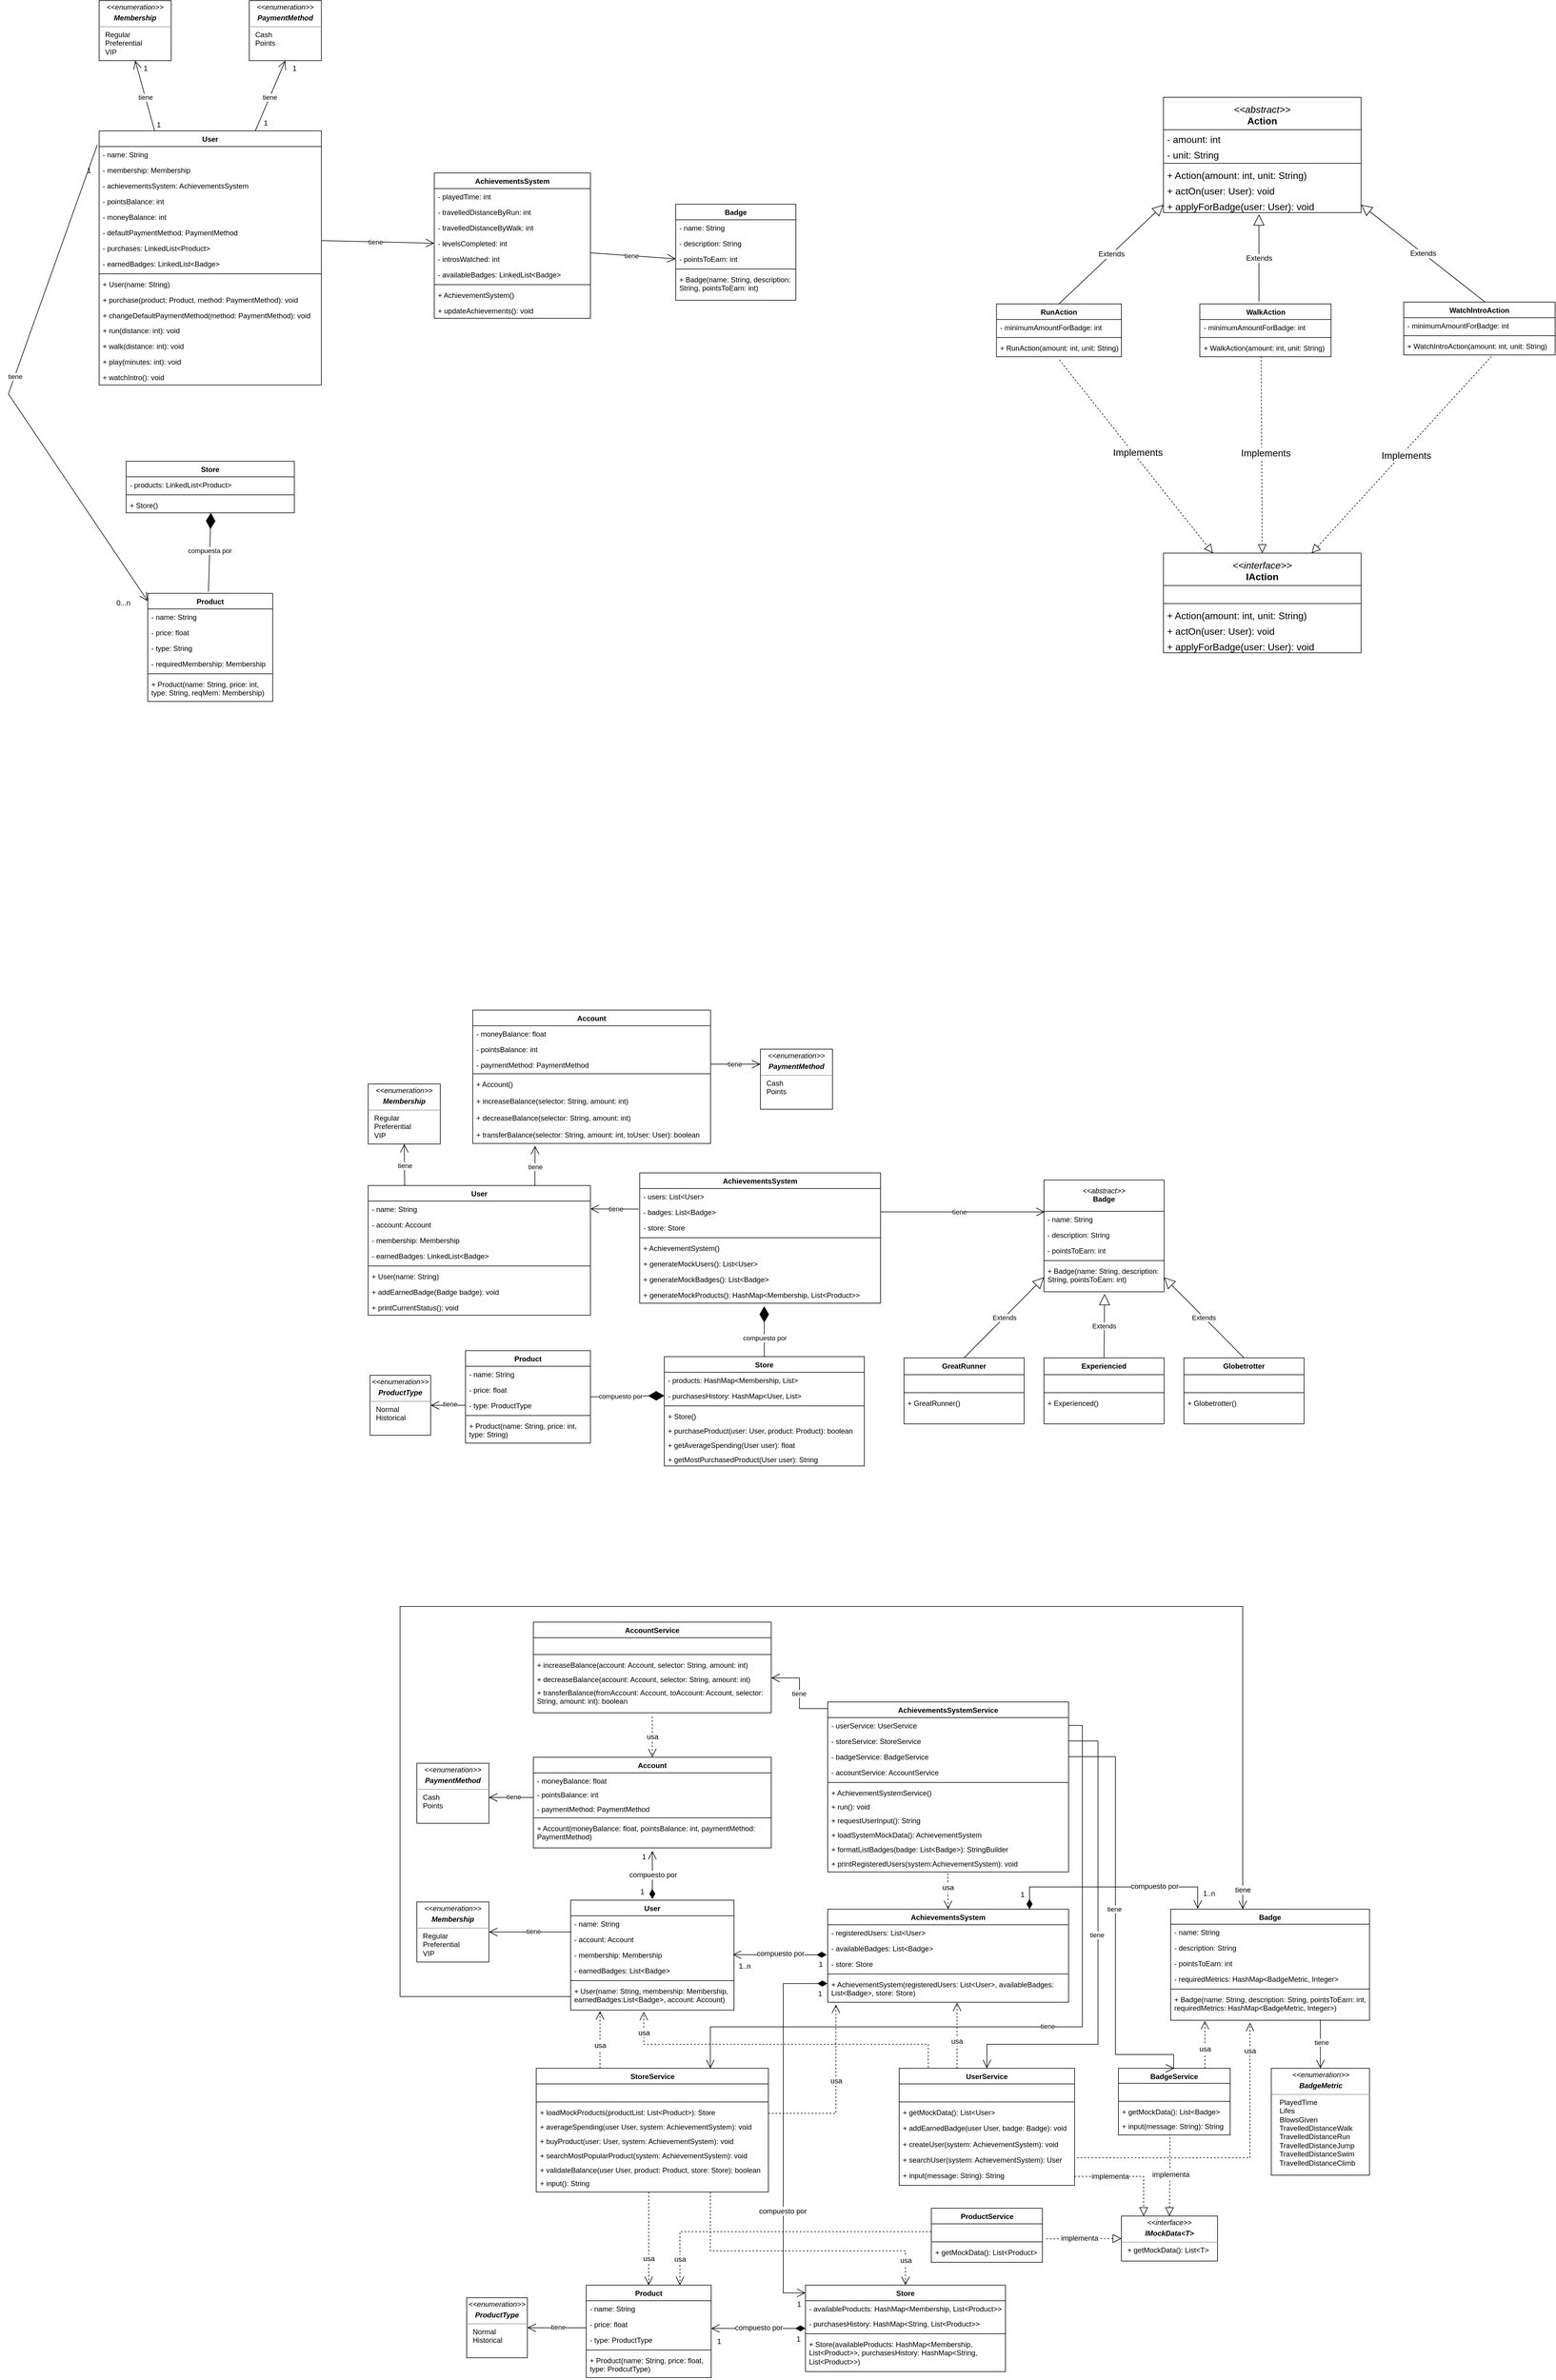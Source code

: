 <mxfile version="21.7.5" type="github" pages="2">
  <diagram name="Page-1" id="c4acf3e9-155e-7222-9cf6-157b1a14988f">
    <mxGraphModel dx="2175" dy="1491" grid="0" gridSize="10" guides="1" tooltips="1" connect="1" arrows="1" fold="1" page="0" pageScale="1" pageWidth="827" pageHeight="1169" background="none" math="0" shadow="0">
      <root>
        <mxCell id="0" />
        <mxCell id="1" parent="0" />
        <mxCell id="KaLWTNi_uwIXfUUR0p99-1" value="AchievementsSystem" style="swimlane;fontStyle=1;align=center;verticalAlign=top;childLayout=stackLayout;horizontal=1;startSize=26;horizontalStack=0;resizeParent=1;resizeParentMax=0;resizeLast=0;collapsible=1;marginBottom=0;whiteSpace=wrap;html=1;" parent="1" vertex="1">
          <mxGeometry x="498" y="440" width="260" height="242" as="geometry" />
        </mxCell>
        <mxCell id="KaLWTNi_uwIXfUUR0p99-5" value="- playedTime: int" style="text;strokeColor=none;fillColor=none;align=left;verticalAlign=top;spacingLeft=4;spacingRight=4;overflow=hidden;rotatable=0;points=[[0,0.5],[1,0.5]];portConstraint=eastwest;whiteSpace=wrap;html=1;" parent="KaLWTNi_uwIXfUUR0p99-1" vertex="1">
          <mxGeometry y="26" width="260" height="26" as="geometry" />
        </mxCell>
        <mxCell id="t47t9JfguGdJ9MnKsgUA-10" value="- travelledDistanceByRun: int" style="text;strokeColor=none;fillColor=none;align=left;verticalAlign=top;spacingLeft=4;spacingRight=4;overflow=hidden;rotatable=0;points=[[0,0.5],[1,0.5]];portConstraint=eastwest;whiteSpace=wrap;html=1;" parent="KaLWTNi_uwIXfUUR0p99-1" vertex="1">
          <mxGeometry y="52" width="260" height="26" as="geometry" />
        </mxCell>
        <mxCell id="t47t9JfguGdJ9MnKsgUA-11" value="- travelledDistanceByWalk: int" style="text;strokeColor=none;fillColor=none;align=left;verticalAlign=top;spacingLeft=4;spacingRight=4;overflow=hidden;rotatable=0;points=[[0,0.5],[1,0.5]];portConstraint=eastwest;whiteSpace=wrap;html=1;" parent="KaLWTNi_uwIXfUUR0p99-1" vertex="1">
          <mxGeometry y="78" width="260" height="26" as="geometry" />
        </mxCell>
        <mxCell id="t47t9JfguGdJ9MnKsgUA-12" value="- levelsCompleted: int" style="text;strokeColor=none;fillColor=none;align=left;verticalAlign=top;spacingLeft=4;spacingRight=4;overflow=hidden;rotatable=0;points=[[0,0.5],[1,0.5]];portConstraint=eastwest;whiteSpace=wrap;html=1;" parent="KaLWTNi_uwIXfUUR0p99-1" vertex="1">
          <mxGeometry y="104" width="260" height="26" as="geometry" />
        </mxCell>
        <mxCell id="t47t9JfguGdJ9MnKsgUA-13" value="- introsWatched: int" style="text;strokeColor=none;fillColor=none;align=left;verticalAlign=top;spacingLeft=4;spacingRight=4;overflow=hidden;rotatable=0;points=[[0,0.5],[1,0.5]];portConstraint=eastwest;whiteSpace=wrap;html=1;" parent="KaLWTNi_uwIXfUUR0p99-1" vertex="1">
          <mxGeometry y="130" width="260" height="26" as="geometry" />
        </mxCell>
        <mxCell id="t47t9JfguGdJ9MnKsgUA-38" value="- availableBadges: LinkedList&amp;lt;Badge&amp;gt;" style="text;strokeColor=none;fillColor=none;align=left;verticalAlign=top;spacingLeft=4;spacingRight=4;overflow=hidden;rotatable=0;points=[[0,0.5],[1,0.5]];portConstraint=eastwest;whiteSpace=wrap;html=1;" parent="KaLWTNi_uwIXfUUR0p99-1" vertex="1">
          <mxGeometry y="156" width="260" height="26" as="geometry" />
        </mxCell>
        <mxCell id="KaLWTNi_uwIXfUUR0p99-3" value="" style="line;strokeWidth=1;fillColor=none;align=left;verticalAlign=middle;spacingTop=-1;spacingLeft=3;spacingRight=3;rotatable=0;labelPosition=right;points=[];portConstraint=eastwest;strokeColor=inherit;" parent="KaLWTNi_uwIXfUUR0p99-1" vertex="1">
          <mxGeometry y="182" width="260" height="8" as="geometry" />
        </mxCell>
        <mxCell id="t47t9JfguGdJ9MnKsgUA-30" value="+ AchievementSystem()" style="text;strokeColor=none;fillColor=none;align=left;verticalAlign=top;spacingLeft=4;spacingRight=4;overflow=hidden;rotatable=0;points=[[0,0.5],[1,0.5]];portConstraint=eastwest;whiteSpace=wrap;html=1;" parent="KaLWTNi_uwIXfUUR0p99-1" vertex="1">
          <mxGeometry y="190" width="260" height="26" as="geometry" />
        </mxCell>
        <mxCell id="KaLWTNi_uwIXfUUR0p99-4" value="+ updateAchievements(): void" style="text;strokeColor=none;fillColor=none;align=left;verticalAlign=top;spacingLeft=4;spacingRight=4;overflow=hidden;rotatable=0;points=[[0,0.5],[1,0.5]];portConstraint=eastwest;whiteSpace=wrap;html=1;" parent="KaLWTNi_uwIXfUUR0p99-1" vertex="1">
          <mxGeometry y="216" width="260" height="26" as="geometry" />
        </mxCell>
        <mxCell id="KaLWTNi_uwIXfUUR0p99-6" value="User" style="swimlane;fontStyle=1;align=center;verticalAlign=top;childLayout=stackLayout;horizontal=1;startSize=26;horizontalStack=0;resizeParent=1;resizeParentMax=0;resizeLast=0;collapsible=1;marginBottom=0;whiteSpace=wrap;html=1;" parent="1" vertex="1">
          <mxGeometry x="-60" y="370" width="370" height="423" as="geometry">
            <mxRectangle x="60" y="430" width="70" height="30" as="alternateBounds" />
          </mxGeometry>
        </mxCell>
        <mxCell id="KaLWTNi_uwIXfUUR0p99-7" value="- name: String" style="text;strokeColor=none;fillColor=none;align=left;verticalAlign=top;spacingLeft=4;spacingRight=4;overflow=hidden;rotatable=0;points=[[0,0.5],[1,0.5]];portConstraint=eastwest;whiteSpace=wrap;html=1;" parent="KaLWTNi_uwIXfUUR0p99-6" vertex="1">
          <mxGeometry y="26" width="370" height="26" as="geometry" />
        </mxCell>
        <mxCell id="KaLWTNi_uwIXfUUR0p99-11" value="- membership: Membership" style="text;strokeColor=none;fillColor=none;align=left;verticalAlign=top;spacingLeft=4;spacingRight=4;overflow=hidden;rotatable=0;points=[[0,0.5],[1,0.5]];portConstraint=eastwest;whiteSpace=wrap;html=1;" parent="KaLWTNi_uwIXfUUR0p99-6" vertex="1">
          <mxGeometry y="52" width="370" height="26" as="geometry" />
        </mxCell>
        <mxCell id="t47t9JfguGdJ9MnKsgUA-4" value="- achievementsSystem: AchievementsSystem" style="text;strokeColor=none;fillColor=none;align=left;verticalAlign=top;spacingLeft=4;spacingRight=4;overflow=hidden;rotatable=0;points=[[0,0.5],[1,0.5]];portConstraint=eastwest;whiteSpace=wrap;html=1;" parent="KaLWTNi_uwIXfUUR0p99-6" vertex="1">
          <mxGeometry y="78" width="370" height="26" as="geometry" />
        </mxCell>
        <mxCell id="KaLWTNi_uwIXfUUR0p99-12" value="&lt;div&gt;- pointsBalance: int&lt;/div&gt;&lt;div&gt;&lt;br&gt;&lt;/div&gt;" style="text;strokeColor=none;fillColor=none;align=left;verticalAlign=top;spacingLeft=4;spacingRight=4;overflow=hidden;rotatable=0;points=[[0,0.5],[1,0.5]];portConstraint=eastwest;whiteSpace=wrap;html=1;" parent="KaLWTNi_uwIXfUUR0p99-6" vertex="1">
          <mxGeometry y="104" width="370" height="26" as="geometry" />
        </mxCell>
        <mxCell id="KaLWTNi_uwIXfUUR0p99-8" value="- moneyBalance: int" style="text;strokeColor=none;fillColor=none;align=left;verticalAlign=top;spacingLeft=4;spacingRight=4;overflow=hidden;rotatable=0;points=[[0,0.5],[1,0.5]];portConstraint=eastwest;whiteSpace=wrap;html=1;" parent="KaLWTNi_uwIXfUUR0p99-6" vertex="1">
          <mxGeometry y="130" width="370" height="26" as="geometry" />
        </mxCell>
        <mxCell id="t47t9JfguGdJ9MnKsgUA-2" value="- defaultPaymentMethod: PaymentMethod" style="text;strokeColor=none;fillColor=none;align=left;verticalAlign=top;spacingLeft=4;spacingRight=4;overflow=hidden;rotatable=0;points=[[0,0.5],[1,0.5]];portConstraint=eastwest;whiteSpace=wrap;html=1;" parent="KaLWTNi_uwIXfUUR0p99-6" vertex="1">
          <mxGeometry y="156" width="370" height="26" as="geometry" />
        </mxCell>
        <mxCell id="t47t9JfguGdJ9MnKsgUA-24" value="- purchases: LinkedList&amp;lt;Product&amp;gt;" style="text;strokeColor=none;fillColor=none;align=left;verticalAlign=top;spacingLeft=4;spacingRight=4;overflow=hidden;rotatable=0;points=[[0,0.5],[1,0.5]];portConstraint=eastwest;whiteSpace=wrap;html=1;" parent="KaLWTNi_uwIXfUUR0p99-6" vertex="1">
          <mxGeometry y="182" width="370" height="26" as="geometry" />
        </mxCell>
        <mxCell id="t47t9JfguGdJ9MnKsgUA-26" value="- earnedBadges: LinkedList&amp;lt;Badge&amp;gt;" style="text;strokeColor=none;fillColor=none;align=left;verticalAlign=top;spacingLeft=4;spacingRight=4;overflow=hidden;rotatable=0;points=[[0,0.5],[1,0.5]];portConstraint=eastwest;whiteSpace=wrap;html=1;" parent="KaLWTNi_uwIXfUUR0p99-6" vertex="1">
          <mxGeometry y="208" width="370" height="26" as="geometry" />
        </mxCell>
        <mxCell id="KaLWTNi_uwIXfUUR0p99-9" value="" style="line;strokeWidth=1;fillColor=none;align=left;verticalAlign=middle;spacingTop=-1;spacingLeft=3;spacingRight=3;rotatable=0;labelPosition=right;points=[];portConstraint=eastwest;strokeColor=inherit;" parent="KaLWTNi_uwIXfUUR0p99-6" vertex="1">
          <mxGeometry y="234" width="370" height="8" as="geometry" />
        </mxCell>
        <mxCell id="t47t9JfguGdJ9MnKsgUA-29" value="+ User(name: String)" style="text;strokeColor=none;fillColor=none;align=left;verticalAlign=top;spacingLeft=4;spacingRight=4;overflow=hidden;rotatable=0;points=[[0,0.5],[1,0.5]];portConstraint=eastwest;whiteSpace=wrap;html=1;" parent="KaLWTNi_uwIXfUUR0p99-6" vertex="1">
          <mxGeometry y="242" width="370" height="26" as="geometry" />
        </mxCell>
        <mxCell id="t47t9JfguGdJ9MnKsgUA-28" value="&lt;div&gt;+ purchase(product: Product, method: PaymentMethod): void&lt;/div&gt;" style="text;strokeColor=none;fillColor=none;align=left;verticalAlign=top;spacingLeft=4;spacingRight=4;overflow=hidden;rotatable=0;points=[[0,0.5],[1,0.5]];portConstraint=eastwest;whiteSpace=wrap;html=1;" parent="KaLWTNi_uwIXfUUR0p99-6" vertex="1">
          <mxGeometry y="268" width="370" height="26" as="geometry" />
        </mxCell>
        <mxCell id="t47t9JfguGdJ9MnKsgUA-32" value="&lt;div&gt;+ changeDefaultPaymentMethod(method: PaymentMethod): void&lt;br&gt;&lt;/div&gt;" style="text;strokeColor=none;fillColor=none;align=left;verticalAlign=top;spacingLeft=4;spacingRight=4;overflow=hidden;rotatable=0;points=[[0,0.5],[1,0.5]];portConstraint=eastwest;whiteSpace=wrap;html=1;" parent="KaLWTNi_uwIXfUUR0p99-6" vertex="1">
          <mxGeometry y="294" width="370" height="25" as="geometry" />
        </mxCell>
        <mxCell id="KaLWTNi_uwIXfUUR0p99-10" value="&lt;div&gt;+ run(distance: int): void&lt;/div&gt;" style="text;strokeColor=none;fillColor=none;align=left;verticalAlign=top;spacingLeft=4;spacingRight=4;overflow=hidden;rotatable=0;points=[[0,0.5],[1,0.5]];portConstraint=eastwest;whiteSpace=wrap;html=1;" parent="KaLWTNi_uwIXfUUR0p99-6" vertex="1">
          <mxGeometry y="319" width="370" height="26" as="geometry" />
        </mxCell>
        <mxCell id="t47t9JfguGdJ9MnKsgUA-21" value="+ walk(distance: int): void" style="text;strokeColor=none;fillColor=none;align=left;verticalAlign=top;spacingLeft=4;spacingRight=4;overflow=hidden;rotatable=0;points=[[0,0.5],[1,0.5]];portConstraint=eastwest;whiteSpace=wrap;html=1;" parent="KaLWTNi_uwIXfUUR0p99-6" vertex="1">
          <mxGeometry y="345" width="370" height="26" as="geometry" />
        </mxCell>
        <mxCell id="t47t9JfguGdJ9MnKsgUA-22" value="+ play(minutes: int): void" style="text;strokeColor=none;fillColor=none;align=left;verticalAlign=top;spacingLeft=4;spacingRight=4;overflow=hidden;rotatable=0;points=[[0,0.5],[1,0.5]];portConstraint=eastwest;whiteSpace=wrap;html=1;" parent="KaLWTNi_uwIXfUUR0p99-6" vertex="1">
          <mxGeometry y="371" width="370" height="26" as="geometry" />
        </mxCell>
        <mxCell id="t47t9JfguGdJ9MnKsgUA-23" value="&lt;div&gt;+ watchIntro(): void&lt;/div&gt;" style="text;strokeColor=none;fillColor=none;align=left;verticalAlign=top;spacingLeft=4;spacingRight=4;overflow=hidden;rotatable=0;points=[[0,0.5],[1,0.5]];portConstraint=eastwest;whiteSpace=wrap;html=1;" parent="KaLWTNi_uwIXfUUR0p99-6" vertex="1">
          <mxGeometry y="397" width="370" height="26" as="geometry" />
        </mxCell>
        <mxCell id="KaLWTNi_uwIXfUUR0p99-26" value="Product" style="swimlane;fontStyle=1;align=center;verticalAlign=top;childLayout=stackLayout;horizontal=1;startSize=26;horizontalStack=0;resizeParent=1;resizeParentMax=0;resizeLast=0;collapsible=1;marginBottom=0;whiteSpace=wrap;html=1;rotation=0;" parent="1" vertex="1">
          <mxGeometry x="21" y="1140" width="208" height="180" as="geometry">
            <mxRectangle x="320" y="750" width="110" height="30" as="alternateBounds" />
          </mxGeometry>
        </mxCell>
        <mxCell id="KaLWTNi_uwIXfUUR0p99-27" value="- name: String" style="text;strokeColor=none;fillColor=none;align=left;verticalAlign=top;spacingLeft=4;spacingRight=4;overflow=hidden;rotatable=0;points=[[0,0.5],[1,0.5]];portConstraint=eastwest;whiteSpace=wrap;html=1;" parent="KaLWTNi_uwIXfUUR0p99-26" vertex="1">
          <mxGeometry y="26" width="208" height="26" as="geometry" />
        </mxCell>
        <mxCell id="KaLWTNi_uwIXfUUR0p99-30" value="- price: float" style="text;strokeColor=none;fillColor=none;align=left;verticalAlign=top;spacingLeft=4;spacingRight=4;overflow=hidden;rotatable=0;points=[[0,0.5],[1,0.5]];portConstraint=eastwest;whiteSpace=wrap;html=1;" parent="KaLWTNi_uwIXfUUR0p99-26" vertex="1">
          <mxGeometry y="52" width="208" height="26" as="geometry" />
        </mxCell>
        <mxCell id="KaLWTNi_uwIXfUUR0p99-32" value="- type: String" style="text;strokeColor=none;fillColor=none;align=left;verticalAlign=top;spacingLeft=4;spacingRight=4;overflow=hidden;rotatable=0;points=[[0,0.5],[1,0.5]];portConstraint=eastwest;whiteSpace=wrap;html=1;" parent="KaLWTNi_uwIXfUUR0p99-26" vertex="1">
          <mxGeometry y="78" width="208" height="26" as="geometry" />
        </mxCell>
        <mxCell id="KaLWTNi_uwIXfUUR0p99-31" value="- requiredMembership: Membership" style="text;strokeColor=none;fillColor=none;align=left;verticalAlign=top;spacingLeft=4;spacingRight=4;overflow=hidden;rotatable=0;points=[[0,0.5],[1,0.5]];portConstraint=eastwest;whiteSpace=wrap;html=1;" parent="KaLWTNi_uwIXfUUR0p99-26" vertex="1">
          <mxGeometry y="104" width="208" height="26" as="geometry" />
        </mxCell>
        <mxCell id="KaLWTNi_uwIXfUUR0p99-28" value="" style="line;strokeWidth=1;fillColor=none;align=left;verticalAlign=middle;spacingTop=-1;spacingLeft=3;spacingRight=3;rotatable=0;labelPosition=right;points=[];portConstraint=eastwest;strokeColor=inherit;" parent="KaLWTNi_uwIXfUUR0p99-26" vertex="1">
          <mxGeometry y="130" width="208" height="8" as="geometry" />
        </mxCell>
        <mxCell id="KaLWTNi_uwIXfUUR0p99-29" value="+ Product(name: String, price: int, type: String, reqMem: Membership) " style="text;strokeColor=none;fillColor=none;align=left;verticalAlign=top;spacingLeft=4;spacingRight=4;overflow=hidden;rotatable=0;points=[[0,0.5],[1,0.5]];portConstraint=eastwest;whiteSpace=wrap;html=1;" parent="KaLWTNi_uwIXfUUR0p99-26" vertex="1">
          <mxGeometry y="138" width="208" height="42" as="geometry" />
        </mxCell>
        <mxCell id="KaLWTNi_uwIXfUUR0p99-33" value="Badge" style="swimlane;fontStyle=1;align=center;verticalAlign=top;childLayout=stackLayout;horizontal=1;startSize=26;horizontalStack=0;resizeParent=1;resizeParentMax=0;resizeLast=0;collapsible=1;marginBottom=0;whiteSpace=wrap;html=1;" parent="1" vertex="1">
          <mxGeometry x="900" y="492" width="200" height="160" as="geometry">
            <mxRectangle x="320" y="750" width="110" height="30" as="alternateBounds" />
          </mxGeometry>
        </mxCell>
        <mxCell id="KaLWTNi_uwIXfUUR0p99-34" value="- name: String" style="text;strokeColor=none;fillColor=none;align=left;verticalAlign=top;spacingLeft=4;spacingRight=4;overflow=hidden;rotatable=0;points=[[0,0.5],[1,0.5]];portConstraint=eastwest;whiteSpace=wrap;html=1;" parent="KaLWTNi_uwIXfUUR0p99-33" vertex="1">
          <mxGeometry y="26" width="200" height="26" as="geometry" />
        </mxCell>
        <mxCell id="KaLWTNi_uwIXfUUR0p99-35" value="- description: String" style="text;strokeColor=none;fillColor=none;align=left;verticalAlign=top;spacingLeft=4;spacingRight=4;overflow=hidden;rotatable=0;points=[[0,0.5],[1,0.5]];portConstraint=eastwest;whiteSpace=wrap;html=1;" parent="KaLWTNi_uwIXfUUR0p99-33" vertex="1">
          <mxGeometry y="52" width="200" height="26" as="geometry" />
        </mxCell>
        <mxCell id="KaLWTNi_uwIXfUUR0p99-36" value="- pointsToEarn: int" style="text;strokeColor=none;fillColor=none;align=left;verticalAlign=top;spacingLeft=4;spacingRight=4;overflow=hidden;rotatable=0;points=[[0,0.5],[1,0.5]];portConstraint=eastwest;whiteSpace=wrap;html=1;" parent="KaLWTNi_uwIXfUUR0p99-33" vertex="1">
          <mxGeometry y="78" width="200" height="26" as="geometry" />
        </mxCell>
        <mxCell id="KaLWTNi_uwIXfUUR0p99-38" value="" style="line;strokeWidth=1;fillColor=none;align=left;verticalAlign=middle;spacingTop=-1;spacingLeft=3;spacingRight=3;rotatable=0;labelPosition=right;points=[];portConstraint=eastwest;strokeColor=inherit;" parent="KaLWTNi_uwIXfUUR0p99-33" vertex="1">
          <mxGeometry y="104" width="200" height="8" as="geometry" />
        </mxCell>
        <mxCell id="KaLWTNi_uwIXfUUR0p99-39" value="+ Badge(name: String, description: String, pointsToEarn: int)" style="text;strokeColor=none;fillColor=none;align=left;verticalAlign=top;spacingLeft=4;spacingRight=4;overflow=hidden;rotatable=0;points=[[0,0.5],[1,0.5]];portConstraint=eastwest;whiteSpace=wrap;html=1;" parent="KaLWTNi_uwIXfUUR0p99-33" vertex="1">
          <mxGeometry y="112" width="200" height="48" as="geometry" />
        </mxCell>
        <mxCell id="t47t9JfguGdJ9MnKsgUA-20" value="&lt;p style=&quot;margin:0px;margin-top:4px;text-align:center;&quot;&gt;&lt;i&gt;&amp;lt;&amp;lt;enumeration&amp;gt;&lt;/i&gt;&lt;i&gt;&amp;gt;&lt;/i&gt;&lt;/p&gt;&lt;p style=&quot;margin:0px;margin-top:4px;text-align:center;&quot;&gt;&lt;i&gt;&lt;b&gt;Membership&lt;br&gt;&lt;/b&gt;&lt;/i&gt;&lt;/p&gt;&lt;hr size=&quot;1&quot;&gt;&lt;div&gt;&amp;nbsp;&amp;nbsp; Regular&lt;/div&gt;&lt;div&gt;&amp;nbsp;&amp;nbsp; Preferential&lt;/div&gt;&lt;div&gt;&amp;nbsp;&amp;nbsp; VIP&lt;br&gt;&lt;/div&gt;" style="verticalAlign=top;align=left;overflow=fill;fontSize=12;fontFamily=Helvetica;html=1;whiteSpace=wrap;" parent="1" vertex="1">
          <mxGeometry x="-60" y="153" width="120" height="100" as="geometry" />
        </mxCell>
        <mxCell id="t47t9JfguGdJ9MnKsgUA-25" value="&lt;p style=&quot;margin:0px;margin-top:4px;text-align:center;&quot;&gt;&lt;i&gt;&amp;lt;&amp;lt;enumeration&amp;gt;&lt;/i&gt;&lt;i&gt;&amp;gt;&lt;/i&gt;&lt;/p&gt;&lt;p style=&quot;margin:0px;margin-top:4px;text-align:center;&quot;&gt;&lt;i&gt;&lt;b&gt;PaymentMethod&lt;br&gt;&lt;/b&gt;&lt;/i&gt;&lt;/p&gt;&lt;hr size=&quot;1&quot;&gt;&lt;div&gt;&amp;nbsp;&amp;nbsp; Cash&lt;/div&gt;&lt;div&gt;&amp;nbsp;&amp;nbsp; Points&lt;br&gt;&lt;/div&gt;" style="verticalAlign=top;align=left;overflow=fill;fontSize=12;fontFamily=Helvetica;html=1;whiteSpace=wrap;" parent="1" vertex="1">
          <mxGeometry x="190" y="153" width="120" height="100" as="geometry" />
        </mxCell>
        <mxCell id="t47t9JfguGdJ9MnKsgUA-33" value="Store" style="swimlane;fontStyle=1;align=center;verticalAlign=top;childLayout=stackLayout;horizontal=1;startSize=26;horizontalStack=0;resizeParent=1;resizeParentMax=0;resizeLast=0;collapsible=1;marginBottom=0;whiteSpace=wrap;html=1;" parent="1" vertex="1">
          <mxGeometry x="-15" y="920" width="280" height="86" as="geometry">
            <mxRectangle x="320" y="430" width="110" height="30" as="alternateBounds" />
          </mxGeometry>
        </mxCell>
        <mxCell id="t47t9JfguGdJ9MnKsgUA-34" value="- products: LinkedList&amp;lt;Product&amp;gt;" style="text;strokeColor=none;fillColor=none;align=left;verticalAlign=top;spacingLeft=4;spacingRight=4;overflow=hidden;rotatable=0;points=[[0,0.5],[1,0.5]];portConstraint=eastwest;whiteSpace=wrap;html=1;" parent="t47t9JfguGdJ9MnKsgUA-33" vertex="1">
          <mxGeometry y="26" width="280" height="26" as="geometry" />
        </mxCell>
        <mxCell id="t47t9JfguGdJ9MnKsgUA-35" value="" style="line;strokeWidth=1;fillColor=none;align=left;verticalAlign=middle;spacingTop=-1;spacingLeft=3;spacingRight=3;rotatable=0;labelPosition=right;points=[];portConstraint=eastwest;strokeColor=inherit;" parent="t47t9JfguGdJ9MnKsgUA-33" vertex="1">
          <mxGeometry y="52" width="280" height="8" as="geometry" />
        </mxCell>
        <mxCell id="t47t9JfguGdJ9MnKsgUA-36" value="+ Store()" style="text;strokeColor=none;fillColor=none;align=left;verticalAlign=top;spacingLeft=4;spacingRight=4;overflow=hidden;rotatable=0;points=[[0,0.5],[1,0.5]];portConstraint=eastwest;whiteSpace=wrap;html=1;" parent="t47t9JfguGdJ9MnKsgUA-33" vertex="1">
          <mxGeometry y="60" width="280" height="26" as="geometry" />
        </mxCell>
        <mxCell id="t47t9JfguGdJ9MnKsgUA-61" value="&lt;div&gt;&lt;p style=&quot;margin:0px;margin-top:4px;text-align:center;&quot;&gt;&lt;span style=&quot;font-weight: normal;&quot;&gt;&lt;i&gt;&amp;lt;&amp;lt;abstract&amp;gt;&lt;/i&gt;&lt;i&gt;&amp;gt;&lt;/i&gt;&lt;/span&gt;&lt;/p&gt;&lt;/div&gt;&lt;div&gt;Action&lt;/div&gt;" style="swimlane;fontStyle=1;align=center;verticalAlign=top;childLayout=stackLayout;horizontal=1;startSize=54;horizontalStack=0;resizeParent=1;resizeParentMax=0;resizeLast=0;collapsible=1;marginBottom=0;whiteSpace=wrap;html=1;fontSize=16;" parent="1" vertex="1">
          <mxGeometry x="1712" y="314" width="329" height="192" as="geometry" />
        </mxCell>
        <mxCell id="t47t9JfguGdJ9MnKsgUA-62" value="- amount: int" style="text;strokeColor=none;fillColor=none;align=left;verticalAlign=top;spacingLeft=4;spacingRight=4;overflow=hidden;rotatable=0;points=[[0,0.5],[1,0.5]];portConstraint=eastwest;whiteSpace=wrap;html=1;fontSize=16;" parent="t47t9JfguGdJ9MnKsgUA-61" vertex="1">
          <mxGeometry y="54" width="329" height="26" as="geometry" />
        </mxCell>
        <mxCell id="t47t9JfguGdJ9MnKsgUA-65" value="&lt;div&gt;- unit: String&lt;/div&gt;" style="text;strokeColor=none;fillColor=none;align=left;verticalAlign=top;spacingLeft=4;spacingRight=4;overflow=hidden;rotatable=0;points=[[0,0.5],[1,0.5]];portConstraint=eastwest;whiteSpace=wrap;html=1;fontSize=16;" parent="t47t9JfguGdJ9MnKsgUA-61" vertex="1">
          <mxGeometry y="80" width="329" height="26" as="geometry" />
        </mxCell>
        <mxCell id="t47t9JfguGdJ9MnKsgUA-63" value="" style="line;strokeWidth=1;fillColor=none;align=left;verticalAlign=middle;spacingTop=-1;spacingLeft=3;spacingRight=3;rotatable=0;labelPosition=right;points=[];portConstraint=eastwest;strokeColor=inherit;fontSize=16;" parent="t47t9JfguGdJ9MnKsgUA-61" vertex="1">
          <mxGeometry y="106" width="329" height="8" as="geometry" />
        </mxCell>
        <mxCell id="t47t9JfguGdJ9MnKsgUA-67" value="+ Action(amount: int, unit: String)" style="text;strokeColor=none;fillColor=none;align=left;verticalAlign=top;spacingLeft=4;spacingRight=4;overflow=hidden;rotatable=0;points=[[0,0.5],[1,0.5]];portConstraint=eastwest;whiteSpace=wrap;html=1;fontSize=16;" parent="t47t9JfguGdJ9MnKsgUA-61" vertex="1">
          <mxGeometry y="114" width="329" height="26" as="geometry" />
        </mxCell>
        <mxCell id="t47t9JfguGdJ9MnKsgUA-64" value="+ actOn(user: User): void" style="text;strokeColor=none;fillColor=none;align=left;verticalAlign=top;spacingLeft=4;spacingRight=4;overflow=hidden;rotatable=0;points=[[0,0.5],[1,0.5]];portConstraint=eastwest;whiteSpace=wrap;html=1;fontSize=16;" parent="t47t9JfguGdJ9MnKsgUA-61" vertex="1">
          <mxGeometry y="140" width="329" height="26" as="geometry" />
        </mxCell>
        <mxCell id="t47t9JfguGdJ9MnKsgUA-66" value="+ applyForBadge(user: User): void" style="text;strokeColor=none;fillColor=none;align=left;verticalAlign=top;spacingLeft=4;spacingRight=4;overflow=hidden;rotatable=0;points=[[0,0.5],[1,0.5]];portConstraint=eastwest;whiteSpace=wrap;html=1;fontSize=16;" parent="t47t9JfguGdJ9MnKsgUA-61" vertex="1">
          <mxGeometry y="166" width="329" height="26" as="geometry" />
        </mxCell>
        <mxCell id="t47t9JfguGdJ9MnKsgUA-68" value="RunAction" style="swimlane;fontStyle=1;align=center;verticalAlign=top;childLayout=stackLayout;horizontal=1;startSize=26;horizontalStack=0;resizeParent=1;resizeParentMax=0;resizeLast=0;collapsible=1;marginBottom=0;whiteSpace=wrap;html=1;rotation=0;" parent="1" vertex="1">
          <mxGeometry x="1434" y="658" width="208" height="88" as="geometry">
            <mxRectangle x="320" y="750" width="110" height="30" as="alternateBounds" />
          </mxGeometry>
        </mxCell>
        <mxCell id="t47t9JfguGdJ9MnKsgUA-72" value="- minimumAmountForBadge: int" style="text;strokeColor=none;fillColor=none;align=left;verticalAlign=top;spacingLeft=4;spacingRight=4;overflow=hidden;rotatable=0;points=[[0,0.5],[1,0.5]];portConstraint=eastwest;whiteSpace=wrap;html=1;" parent="t47t9JfguGdJ9MnKsgUA-68" vertex="1">
          <mxGeometry y="26" width="208" height="26" as="geometry" />
        </mxCell>
        <mxCell id="t47t9JfguGdJ9MnKsgUA-73" value="" style="line;strokeWidth=1;fillColor=none;align=left;verticalAlign=middle;spacingTop=-1;spacingLeft=3;spacingRight=3;rotatable=0;labelPosition=right;points=[];portConstraint=eastwest;strokeColor=inherit;" parent="t47t9JfguGdJ9MnKsgUA-68" vertex="1">
          <mxGeometry y="52" width="208" height="8" as="geometry" />
        </mxCell>
        <mxCell id="t47t9JfguGdJ9MnKsgUA-74" value="+ RunAction(amount: int, unit: String)" style="text;strokeColor=none;fillColor=none;align=left;verticalAlign=top;spacingLeft=4;spacingRight=4;overflow=hidden;rotatable=0;points=[[0,0.5],[1,0.5]];portConstraint=eastwest;whiteSpace=wrap;html=1;" parent="t47t9JfguGdJ9MnKsgUA-68" vertex="1">
          <mxGeometry y="60" width="208" height="28" as="geometry" />
        </mxCell>
        <mxCell id="t47t9JfguGdJ9MnKsgUA-75" value="WalkAction" style="swimlane;fontStyle=1;align=center;verticalAlign=top;childLayout=stackLayout;horizontal=1;startSize=26;horizontalStack=0;resizeParent=1;resizeParentMax=0;resizeLast=0;collapsible=1;marginBottom=0;whiteSpace=wrap;html=1;rotation=0;" parent="1" vertex="1">
          <mxGeometry x="1772.5" y="658" width="218.5" height="88" as="geometry">
            <mxRectangle x="320" y="750" width="110" height="30" as="alternateBounds" />
          </mxGeometry>
        </mxCell>
        <mxCell id="t47t9JfguGdJ9MnKsgUA-107" value="-&amp;nbsp;minimumAmountForBadge: int" style="text;strokeColor=none;fillColor=none;align=left;verticalAlign=top;spacingLeft=4;spacingRight=4;overflow=hidden;rotatable=0;points=[[0,0.5],[1,0.5]];portConstraint=eastwest;whiteSpace=wrap;html=1;" parent="t47t9JfguGdJ9MnKsgUA-75" vertex="1">
          <mxGeometry y="26" width="218.5" height="26" as="geometry" />
        </mxCell>
        <mxCell id="t47t9JfguGdJ9MnKsgUA-80" value="" style="line;strokeWidth=1;fillColor=none;align=left;verticalAlign=middle;spacingTop=-1;spacingLeft=3;spacingRight=3;rotatable=0;labelPosition=right;points=[];portConstraint=eastwest;strokeColor=inherit;" parent="t47t9JfguGdJ9MnKsgUA-75" vertex="1">
          <mxGeometry y="52" width="218.5" height="8" as="geometry" />
        </mxCell>
        <mxCell id="t47t9JfguGdJ9MnKsgUA-109" value="+ WalkAction(amount: int, unit: String)" style="text;strokeColor=none;fillColor=none;align=left;verticalAlign=top;spacingLeft=4;spacingRight=4;overflow=hidden;rotatable=0;points=[[0,0.5],[1,0.5]];portConstraint=eastwest;whiteSpace=wrap;html=1;" parent="t47t9JfguGdJ9MnKsgUA-75" vertex="1">
          <mxGeometry y="60" width="218.5" height="28" as="geometry" />
        </mxCell>
        <mxCell id="t47t9JfguGdJ9MnKsgUA-82" value="WatchIntroAction" style="swimlane;fontStyle=1;align=center;verticalAlign=top;childLayout=stackLayout;horizontal=1;startSize=26;horizontalStack=0;resizeParent=1;resizeParentMax=0;resizeLast=0;collapsible=1;marginBottom=0;whiteSpace=wrap;html=1;rotation=0;" parent="1" vertex="1">
          <mxGeometry x="2112" y="655" width="252" height="88" as="geometry">
            <mxRectangle x="320" y="750" width="110" height="30" as="alternateBounds" />
          </mxGeometry>
        </mxCell>
        <mxCell id="t47t9JfguGdJ9MnKsgUA-108" value="-&amp;nbsp;minimumAmountForBadge: int" style="text;strokeColor=none;fillColor=none;align=left;verticalAlign=top;spacingLeft=4;spacingRight=4;overflow=hidden;rotatable=0;points=[[0,0.5],[1,0.5]];portConstraint=eastwest;whiteSpace=wrap;html=1;" parent="t47t9JfguGdJ9MnKsgUA-82" vertex="1">
          <mxGeometry y="26" width="252" height="26" as="geometry" />
        </mxCell>
        <mxCell id="t47t9JfguGdJ9MnKsgUA-87" value="" style="line;strokeWidth=1;fillColor=none;align=left;verticalAlign=middle;spacingTop=-1;spacingLeft=3;spacingRight=3;rotatable=0;labelPosition=right;points=[];portConstraint=eastwest;strokeColor=inherit;" parent="t47t9JfguGdJ9MnKsgUA-82" vertex="1">
          <mxGeometry y="52" width="252" height="8" as="geometry" />
        </mxCell>
        <mxCell id="t47t9JfguGdJ9MnKsgUA-110" value="+ WatchIntroAction(amount: int, unit: String)" style="text;strokeColor=none;fillColor=none;align=left;verticalAlign=top;spacingLeft=4;spacingRight=4;overflow=hidden;rotatable=0;points=[[0,0.5],[1,0.5]];portConstraint=eastwest;whiteSpace=wrap;html=1;" parent="t47t9JfguGdJ9MnKsgUA-82" vertex="1">
          <mxGeometry y="60" width="252" height="28" as="geometry" />
        </mxCell>
        <mxCell id="t47t9JfguGdJ9MnKsgUA-89" value="&lt;div&gt;&lt;p style=&quot;margin:0px;margin-top:4px;text-align:center;&quot;&gt;&lt;span style=&quot;font-weight: normal;&quot;&gt;&lt;i&gt;&amp;lt;&amp;lt;interface&amp;gt;&lt;/i&gt;&lt;i&gt;&amp;gt;&lt;/i&gt;&lt;/span&gt;&lt;/p&gt;&lt;/div&gt;&lt;div&gt;IAction&lt;/div&gt;" style="swimlane;fontStyle=1;align=center;verticalAlign=top;childLayout=stackLayout;horizontal=1;startSize=54;horizontalStack=0;resizeParent=1;resizeParentMax=0;resizeLast=0;collapsible=1;marginBottom=0;whiteSpace=wrap;html=1;fontSize=16;" parent="1" vertex="1">
          <mxGeometry x="1712" y="1073" width="329" height="166" as="geometry" />
        </mxCell>
        <mxCell id="t47t9JfguGdJ9MnKsgUA-96" value="&lt;font color=&quot;#ffffff&quot;&gt;+ Action(amount: int, unit: String)&lt;/font&gt;" style="text;strokeColor=none;fillColor=none;align=left;verticalAlign=top;spacingLeft=4;spacingRight=4;overflow=hidden;rotatable=0;points=[[0,0.5],[1,0.5]];portConstraint=eastwest;whiteSpace=wrap;html=1;fontSize=16;" parent="t47t9JfguGdJ9MnKsgUA-89" vertex="1">
          <mxGeometry y="54" width="329" height="26" as="geometry" />
        </mxCell>
        <mxCell id="t47t9JfguGdJ9MnKsgUA-92" value="" style="line;strokeWidth=1;fillColor=none;align=left;verticalAlign=middle;spacingTop=-1;spacingLeft=3;spacingRight=3;rotatable=0;labelPosition=right;points=[];portConstraint=eastwest;strokeColor=inherit;fontSize=16;" parent="t47t9JfguGdJ9MnKsgUA-89" vertex="1">
          <mxGeometry y="80" width="329" height="8" as="geometry" />
        </mxCell>
        <mxCell id="t47t9JfguGdJ9MnKsgUA-93" value="+ Action(amount: int, unit: String)" style="text;strokeColor=none;fillColor=none;align=left;verticalAlign=top;spacingLeft=4;spacingRight=4;overflow=hidden;rotatable=0;points=[[0,0.5],[1,0.5]];portConstraint=eastwest;whiteSpace=wrap;html=1;fontSize=16;" parent="t47t9JfguGdJ9MnKsgUA-89" vertex="1">
          <mxGeometry y="88" width="329" height="26" as="geometry" />
        </mxCell>
        <mxCell id="t47t9JfguGdJ9MnKsgUA-94" value="+ actOn(user: User): void" style="text;strokeColor=none;fillColor=none;align=left;verticalAlign=top;spacingLeft=4;spacingRight=4;overflow=hidden;rotatable=0;points=[[0,0.5],[1,0.5]];portConstraint=eastwest;whiteSpace=wrap;html=1;fontSize=16;" parent="t47t9JfguGdJ9MnKsgUA-89" vertex="1">
          <mxGeometry y="114" width="329" height="26" as="geometry" />
        </mxCell>
        <mxCell id="t47t9JfguGdJ9MnKsgUA-95" value="+ applyForBadge(user: User): void" style="text;strokeColor=none;fillColor=none;align=left;verticalAlign=top;spacingLeft=4;spacingRight=4;overflow=hidden;rotatable=0;points=[[0,0.5],[1,0.5]];portConstraint=eastwest;whiteSpace=wrap;html=1;fontSize=16;" parent="t47t9JfguGdJ9MnKsgUA-89" vertex="1">
          <mxGeometry y="140" width="329" height="26" as="geometry" />
        </mxCell>
        <mxCell id="t47t9JfguGdJ9MnKsgUA-97" value="" style="endArrow=block;dashed=1;endFill=0;endSize=12;html=1;rounded=0;fontSize=12;curved=1;exitX=0.503;exitY=1.183;exitDx=0;exitDy=0;exitPerimeter=0;entryX=0.25;entryY=0;entryDx=0;entryDy=0;" parent="1" source="t47t9JfguGdJ9MnKsgUA-74" target="t47t9JfguGdJ9MnKsgUA-89" edge="1">
          <mxGeometry width="160" relative="1" as="geometry">
            <mxPoint x="1573" y="1139" as="sourcePoint" />
            <mxPoint x="1268" y="919" as="targetPoint" />
          </mxGeometry>
        </mxCell>
        <mxCell id="t47t9JfguGdJ9MnKsgUA-98" value="&lt;div&gt;Implements&lt;br&gt;&lt;/div&gt;" style="edgeLabel;html=1;align=center;verticalAlign=middle;resizable=0;points=[];fontSize=16;" parent="t47t9JfguGdJ9MnKsgUA-97" vertex="1" connectable="0">
          <mxGeometry x="-0.02" y="6" relative="1" as="geometry">
            <mxPoint as="offset" />
          </mxGeometry>
        </mxCell>
        <mxCell id="t47t9JfguGdJ9MnKsgUA-99" value="" style="endArrow=block;dashed=1;endFill=0;endSize=12;html=1;rounded=0;fontSize=12;curved=1;exitX=0.467;exitY=0.977;exitDx=0;exitDy=0;exitPerimeter=0;entryX=0.5;entryY=0;entryDx=0;entryDy=0;" parent="1" source="t47t9JfguGdJ9MnKsgUA-109" target="t47t9JfguGdJ9MnKsgUA-89" edge="1">
          <mxGeometry width="160" relative="1" as="geometry">
            <mxPoint x="1876.916" y="769.324" as="sourcePoint" />
            <mxPoint x="1780" y="906" as="targetPoint" />
          </mxGeometry>
        </mxCell>
        <mxCell id="t47t9JfguGdJ9MnKsgUA-100" value="&lt;div&gt;Implements&lt;br&gt;&lt;/div&gt;" style="edgeLabel;html=1;align=center;verticalAlign=middle;resizable=0;points=[];fontSize=16;" parent="t47t9JfguGdJ9MnKsgUA-99" vertex="1" connectable="0">
          <mxGeometry x="-0.02" y="6" relative="1" as="geometry">
            <mxPoint as="offset" />
          </mxGeometry>
        </mxCell>
        <mxCell id="t47t9JfguGdJ9MnKsgUA-101" value="" style="endArrow=block;dashed=1;endFill=0;endSize=12;html=1;rounded=0;fontSize=12;curved=1;entryX=0.75;entryY=0;entryDx=0;entryDy=0;exitX=0.58;exitY=1.084;exitDx=0;exitDy=0;exitPerimeter=0;" parent="1" source="t47t9JfguGdJ9MnKsgUA-110" target="t47t9JfguGdJ9MnKsgUA-89" edge="1">
          <mxGeometry width="160" relative="1" as="geometry">
            <mxPoint x="2242.0" y="764.35" as="sourcePoint" />
            <mxPoint x="2243" y="835" as="targetPoint" />
          </mxGeometry>
        </mxCell>
        <mxCell id="t47t9JfguGdJ9MnKsgUA-102" value="&lt;div&gt;Implements&lt;br&gt;&lt;/div&gt;" style="edgeLabel;html=1;align=center;verticalAlign=middle;resizable=0;points=[];fontSize=16;" parent="t47t9JfguGdJ9MnKsgUA-101" vertex="1" connectable="0">
          <mxGeometry x="-0.02" y="6" relative="1" as="geometry">
            <mxPoint as="offset" />
          </mxGeometry>
        </mxCell>
        <mxCell id="t47t9JfguGdJ9MnKsgUA-103" value="Extends" style="endArrow=block;endSize=16;endFill=0;html=1;rounded=0;fontSize=12;curved=1;exitX=0.5;exitY=0;exitDx=0;exitDy=0;entryX=0;entryY=0.5;entryDx=0;entryDy=0;" parent="1" source="t47t9JfguGdJ9MnKsgUA-68" target="t47t9JfguGdJ9MnKsgUA-66" edge="1">
          <mxGeometry width="160" relative="1" as="geometry">
            <mxPoint x="1516" y="636" as="sourcePoint" />
            <mxPoint x="1859" y="506" as="targetPoint" />
          </mxGeometry>
        </mxCell>
        <mxCell id="t47t9JfguGdJ9MnKsgUA-104" value="Extends" style="endArrow=block;endSize=16;endFill=0;html=1;rounded=0;fontSize=12;curved=1;entryX=0.483;entryY=1.115;entryDx=0;entryDy=0;entryPerimeter=0;" parent="1" target="t47t9JfguGdJ9MnKsgUA-66" edge="1">
          <mxGeometry width="160" relative="1" as="geometry">
            <mxPoint x="1871" y="654" as="sourcePoint" />
            <mxPoint x="1860" y="509" as="targetPoint" />
          </mxGeometry>
        </mxCell>
        <mxCell id="t47t9JfguGdJ9MnKsgUA-105" value="Extends" style="endArrow=block;endSize=16;endFill=0;html=1;rounded=0;fontSize=12;curved=1;entryX=1;entryY=0.5;entryDx=0;entryDy=0;" parent="1" target="t47t9JfguGdJ9MnKsgUA-66" edge="1">
          <mxGeometry width="160" relative="1" as="geometry">
            <mxPoint x="2247.5" y="655" as="sourcePoint" />
            <mxPoint x="2236.5" y="510" as="targetPoint" />
          </mxGeometry>
        </mxCell>
        <mxCell id="jFMoFEkB54miBblaTC8F-1" value="" style="endArrow=open;endFill=1;endSize=12;html=1;rounded=0;exitX=0.25;exitY=0;exitDx=0;exitDy=0;entryX=0.5;entryY=1;entryDx=0;entryDy=0;" parent="1" source="KaLWTNi_uwIXfUUR0p99-6" target="t47t9JfguGdJ9MnKsgUA-20" edge="1">
          <mxGeometry width="160" relative="1" as="geometry">
            <mxPoint x="16" y="303" as="sourcePoint" />
            <mxPoint x="176" y="303" as="targetPoint" />
          </mxGeometry>
        </mxCell>
        <mxCell id="jFMoFEkB54miBblaTC8F-2" value="&lt;div&gt;tiene&lt;/div&gt;" style="edgeLabel;html=1;align=center;verticalAlign=middle;resizable=0;points=[];" parent="jFMoFEkB54miBblaTC8F-1" vertex="1" connectable="0">
          <mxGeometry x="-0.042" relative="1" as="geometry">
            <mxPoint as="offset" />
          </mxGeometry>
        </mxCell>
        <mxCell id="jFMoFEkB54miBblaTC8F-3" value="" style="endArrow=open;endFill=1;endSize=12;html=1;rounded=0;exitX=0.25;exitY=0;exitDx=0;exitDy=0;entryX=0.5;entryY=1;entryDx=0;entryDy=0;" parent="1" target="t47t9JfguGdJ9MnKsgUA-25" edge="1">
          <mxGeometry width="160" relative="1" as="geometry">
            <mxPoint x="200" y="370" as="sourcePoint" />
            <mxPoint x="167" y="250" as="targetPoint" />
          </mxGeometry>
        </mxCell>
        <mxCell id="jFMoFEkB54miBblaTC8F-4" value="&lt;div&gt;tiene&lt;/div&gt;" style="edgeLabel;html=1;align=center;verticalAlign=middle;resizable=0;points=[];" parent="jFMoFEkB54miBblaTC8F-3" vertex="1" connectable="0">
          <mxGeometry x="-0.042" relative="1" as="geometry">
            <mxPoint as="offset" />
          </mxGeometry>
        </mxCell>
        <mxCell id="jFMoFEkB54miBblaTC8F-6" value="1" style="text;html=1;align=center;verticalAlign=middle;resizable=0;points=[];autosize=1;strokeColor=none;fillColor=none;" parent="1" vertex="1">
          <mxGeometry x="26" y="347" width="25" height="26" as="geometry" />
        </mxCell>
        <mxCell id="jFMoFEkB54miBblaTC8F-8" value="1" style="text;html=1;align=center;verticalAlign=middle;resizable=0;points=[];autosize=1;strokeColor=none;fillColor=none;" parent="1" vertex="1">
          <mxGeometry x="4" y="253" width="25" height="26" as="geometry" />
        </mxCell>
        <mxCell id="jFMoFEkB54miBblaTC8F-9" value="1" style="text;html=1;align=center;verticalAlign=middle;resizable=0;points=[];autosize=1;strokeColor=none;fillColor=none;" parent="1" vertex="1">
          <mxGeometry x="204" y="344" width="25" height="26" as="geometry" />
        </mxCell>
        <mxCell id="jFMoFEkB54miBblaTC8F-10" value="1" style="text;html=1;align=center;verticalAlign=middle;resizable=0;points=[];autosize=1;strokeColor=none;fillColor=none;" parent="1" vertex="1">
          <mxGeometry x="252" y="253" width="25" height="26" as="geometry" />
        </mxCell>
        <mxCell id="jFMoFEkB54miBblaTC8F-11" value="" style="endArrow=diamondThin;endFill=1;endSize=24;html=1;rounded=0;entryX=0.504;entryY=1;entryDx=0;entryDy=0;entryPerimeter=0;" parent="1" target="t47t9JfguGdJ9MnKsgUA-36" edge="1">
          <mxGeometry width="160" relative="1" as="geometry">
            <mxPoint x="122" y="1137" as="sourcePoint" />
            <mxPoint x="157" y="1081" as="targetPoint" />
          </mxGeometry>
        </mxCell>
        <mxCell id="jFMoFEkB54miBblaTC8F-12" value="compuesta por" style="edgeLabel;html=1;align=center;verticalAlign=middle;resizable=0;points=[];" parent="jFMoFEkB54miBblaTC8F-11" vertex="1" connectable="0">
          <mxGeometry x="0.048" relative="1" as="geometry">
            <mxPoint as="offset" />
          </mxGeometry>
        </mxCell>
        <mxCell id="jFMoFEkB54miBblaTC8F-13" value="" style="endArrow=open;endFill=1;endSize=12;html=1;rounded=0;exitX=-0.008;exitY=-0.115;exitDx=0;exitDy=0;exitPerimeter=0;entryX=0;entryY=0.072;entryDx=0;entryDy=0;entryPerimeter=0;" parent="1" source="KaLWTNi_uwIXfUUR0p99-7" target="KaLWTNi_uwIXfUUR0p99-26" edge="1">
          <mxGeometry width="160" relative="1" as="geometry">
            <mxPoint x="-60" y="571" as="sourcePoint" />
            <mxPoint x="-236" y="1298" as="targetPoint" />
            <Array as="points">
              <mxPoint x="-211" y="808" />
            </Array>
          </mxGeometry>
        </mxCell>
        <mxCell id="jFMoFEkB54miBblaTC8F-14" value="&lt;div&gt;tiene&lt;/div&gt;" style="edgeLabel;html=1;align=center;verticalAlign=middle;resizable=0;points=[];" parent="jFMoFEkB54miBblaTC8F-13" vertex="1" connectable="0">
          <mxGeometry x="-0.042" relative="1" as="geometry">
            <mxPoint as="offset" />
          </mxGeometry>
        </mxCell>
        <mxCell id="jFMoFEkB54miBblaTC8F-15" value="1" style="text;html=1;align=center;verticalAlign=middle;resizable=0;points=[];autosize=1;strokeColor=none;fillColor=none;" parent="1" vertex="1">
          <mxGeometry x="-90" y="423" width="25" height="26" as="geometry" />
        </mxCell>
        <mxCell id="jFMoFEkB54miBblaTC8F-16" value="&lt;div&gt;0...n&lt;/div&gt;" style="text;html=1;align=center;verticalAlign=middle;resizable=0;points=[];autosize=1;strokeColor=none;fillColor=none;" parent="1" vertex="1">
          <mxGeometry x="-41" y="1143" width="41" height="26" as="geometry" />
        </mxCell>
        <mxCell id="jFMoFEkB54miBblaTC8F-17" value="" style="endArrow=open;endFill=1;endSize=12;html=1;rounded=0;exitX=0.999;exitY=0.022;exitDx=0;exitDy=0;exitPerimeter=0;entryX=0;entryY=0.5;entryDx=0;entryDy=0;" parent="1" source="t47t9JfguGdJ9MnKsgUA-24" target="t47t9JfguGdJ9MnKsgUA-12" edge="1">
          <mxGeometry width="160" relative="1" as="geometry">
            <mxPoint x="467" y="568" as="sourcePoint" />
            <mxPoint x="401" y="503" as="targetPoint" />
          </mxGeometry>
        </mxCell>
        <mxCell id="jFMoFEkB54miBblaTC8F-18" value="&lt;div&gt;tiene&lt;/div&gt;" style="edgeLabel;html=1;align=center;verticalAlign=middle;resizable=0;points=[];" parent="jFMoFEkB54miBblaTC8F-17" vertex="1" connectable="0">
          <mxGeometry x="-0.042" relative="1" as="geometry">
            <mxPoint as="offset" />
          </mxGeometry>
        </mxCell>
        <mxCell id="jFMoFEkB54miBblaTC8F-21" value="" style="endArrow=open;endFill=1;endSize=12;html=1;rounded=0;exitX=0.999;exitY=0.022;exitDx=0;exitDy=0;exitPerimeter=0;entryX=0;entryY=0.5;entryDx=0;entryDy=0;" parent="1" target="KaLWTNi_uwIXfUUR0p99-36" edge="1">
          <mxGeometry width="160" relative="1" as="geometry">
            <mxPoint x="758" y="573" as="sourcePoint" />
            <mxPoint x="946" y="577" as="targetPoint" />
          </mxGeometry>
        </mxCell>
        <mxCell id="jFMoFEkB54miBblaTC8F-22" value="&lt;div&gt;tiene&lt;/div&gt;" style="edgeLabel;html=1;align=center;verticalAlign=middle;resizable=0;points=[];" parent="jFMoFEkB54miBblaTC8F-21" vertex="1" connectable="0">
          <mxGeometry x="-0.042" relative="1" as="geometry">
            <mxPoint as="offset" />
          </mxGeometry>
        </mxCell>
        <mxCell id="jFMoFEkB54miBblaTC8F-23" value="User" style="swimlane;fontStyle=1;align=center;verticalAlign=top;childLayout=stackLayout;horizontal=1;startSize=26;horizontalStack=0;resizeParent=1;resizeParentMax=0;resizeLast=0;collapsible=1;marginBottom=0;whiteSpace=wrap;html=1;" parent="1" vertex="1">
          <mxGeometry x="388" y="2126" width="370" height="216" as="geometry">
            <mxRectangle x="60" y="430" width="70" height="30" as="alternateBounds" />
          </mxGeometry>
        </mxCell>
        <mxCell id="jFMoFEkB54miBblaTC8F-24" value="- name: String" style="text;strokeColor=none;fillColor=none;align=left;verticalAlign=top;spacingLeft=4;spacingRight=4;overflow=hidden;rotatable=0;points=[[0,0.5],[1,0.5]];portConstraint=eastwest;whiteSpace=wrap;html=1;" parent="jFMoFEkB54miBblaTC8F-23" vertex="1">
          <mxGeometry y="26" width="370" height="26" as="geometry" />
        </mxCell>
        <mxCell id="SYRxaqyVKS8N_VWksCxE-1" value="- account: Account" style="text;strokeColor=none;fillColor=none;align=left;verticalAlign=top;spacingLeft=4;spacingRight=4;overflow=hidden;rotatable=0;points=[[0,0.5],[1,0.5]];portConstraint=eastwest;whiteSpace=wrap;html=1;" parent="jFMoFEkB54miBblaTC8F-23" vertex="1">
          <mxGeometry y="52" width="370" height="26" as="geometry" />
        </mxCell>
        <mxCell id="jFMoFEkB54miBblaTC8F-25" value="- membership: Membership" style="text;strokeColor=none;fillColor=none;align=left;verticalAlign=top;spacingLeft=4;spacingRight=4;overflow=hidden;rotatable=0;points=[[0,0.5],[1,0.5]];portConstraint=eastwest;whiteSpace=wrap;html=1;" parent="jFMoFEkB54miBblaTC8F-23" vertex="1">
          <mxGeometry y="78" width="370" height="26" as="geometry" />
        </mxCell>
        <mxCell id="jFMoFEkB54miBblaTC8F-31" value="- earnedBadges: LinkedList&amp;lt;Badge&amp;gt;" style="text;strokeColor=none;fillColor=none;align=left;verticalAlign=top;spacingLeft=4;spacingRight=4;overflow=hidden;rotatable=0;points=[[0,0.5],[1,0.5]];portConstraint=eastwest;whiteSpace=wrap;html=1;" parent="jFMoFEkB54miBblaTC8F-23" vertex="1">
          <mxGeometry y="104" width="370" height="26" as="geometry" />
        </mxCell>
        <mxCell id="jFMoFEkB54miBblaTC8F-32" value="" style="line;strokeWidth=1;fillColor=none;align=left;verticalAlign=middle;spacingTop=-1;spacingLeft=3;spacingRight=3;rotatable=0;labelPosition=right;points=[];portConstraint=eastwest;strokeColor=inherit;" parent="jFMoFEkB54miBblaTC8F-23" vertex="1">
          <mxGeometry y="130" width="370" height="8" as="geometry" />
        </mxCell>
        <mxCell id="jFMoFEkB54miBblaTC8F-33" value="+ User(name: String)" style="text;strokeColor=none;fillColor=none;align=left;verticalAlign=top;spacingLeft=4;spacingRight=4;overflow=hidden;rotatable=0;points=[[0,0.5],[1,0.5]];portConstraint=eastwest;whiteSpace=wrap;html=1;" parent="jFMoFEkB54miBblaTC8F-23" vertex="1">
          <mxGeometry y="138" width="370" height="26" as="geometry" />
        </mxCell>
        <mxCell id="SYRxaqyVKS8N_VWksCxE-26" value="+ addEarnedBadge(Badge badge): void" style="text;strokeColor=none;fillColor=none;align=left;verticalAlign=top;spacingLeft=4;spacingRight=4;overflow=hidden;rotatable=0;points=[[0,0.5],[1,0.5]];portConstraint=eastwest;whiteSpace=wrap;html=1;" parent="jFMoFEkB54miBblaTC8F-23" vertex="1">
          <mxGeometry y="164" width="370" height="26" as="geometry" />
        </mxCell>
        <mxCell id="SYRxaqyVKS8N_VWksCxE-27" value="+ printCurrentStatus(): void" style="text;strokeColor=none;fillColor=none;align=left;verticalAlign=top;spacingLeft=4;spacingRight=4;overflow=hidden;rotatable=0;points=[[0,0.5],[1,0.5]];portConstraint=eastwest;whiteSpace=wrap;html=1;" parent="jFMoFEkB54miBblaTC8F-23" vertex="1">
          <mxGeometry y="190" width="370" height="26" as="geometry" />
        </mxCell>
        <mxCell id="jFMoFEkB54miBblaTC8F-40" value="&lt;p style=&quot;margin:0px;margin-top:4px;text-align:center;&quot;&gt;&lt;i&gt;&amp;lt;&amp;lt;enumeration&amp;gt;&lt;/i&gt;&lt;i&gt;&amp;gt;&lt;/i&gt;&lt;/p&gt;&lt;p style=&quot;margin:0px;margin-top:4px;text-align:center;&quot;&gt;&lt;i&gt;&lt;b&gt;Membership&lt;br&gt;&lt;/b&gt;&lt;/i&gt;&lt;/p&gt;&lt;hr size=&quot;1&quot;&gt;&lt;div&gt;&amp;nbsp;&amp;nbsp; Regular&lt;/div&gt;&lt;div&gt;&amp;nbsp;&amp;nbsp; Preferential&lt;/div&gt;&lt;div&gt;&amp;nbsp;&amp;nbsp; VIP&lt;br&gt;&lt;/div&gt;" style="verticalAlign=top;align=left;overflow=fill;fontSize=12;fontFamily=Helvetica;html=1;whiteSpace=wrap;" parent="1" vertex="1">
          <mxGeometry x="388" y="1957" width="120" height="100" as="geometry" />
        </mxCell>
        <mxCell id="jFMoFEkB54miBblaTC8F-48" value="" style="endArrow=open;endFill=1;endSize=12;html=1;rounded=0;entryX=0.5;entryY=1;entryDx=0;entryDy=0;exitX=0.164;exitY=-0.002;exitDx=0;exitDy=0;exitPerimeter=0;" parent="1" source="jFMoFEkB54miBblaTC8F-23" target="jFMoFEkB54miBblaTC8F-40" edge="1">
          <mxGeometry width="160" relative="1" as="geometry">
            <mxPoint x="399" y="2103" as="sourcePoint" />
            <mxPoint x="493" y="2077" as="targetPoint" />
          </mxGeometry>
        </mxCell>
        <mxCell id="jFMoFEkB54miBblaTC8F-49" value="&lt;div&gt;tiene&lt;/div&gt;" style="edgeLabel;html=1;align=center;verticalAlign=middle;resizable=0;points=[];" parent="jFMoFEkB54miBblaTC8F-48" vertex="1" connectable="0">
          <mxGeometry x="-0.042" relative="1" as="geometry">
            <mxPoint as="offset" />
          </mxGeometry>
        </mxCell>
        <mxCell id="z-4LP0sSjMyNYh6RNvG0-1" value="AchievementsSystem" style="swimlane;fontStyle=1;align=center;verticalAlign=top;childLayout=stackLayout;horizontal=1;startSize=26;horizontalStack=0;resizeParent=1;resizeParentMax=0;resizeLast=0;collapsible=1;marginBottom=0;whiteSpace=wrap;html=1;" parent="1" vertex="1">
          <mxGeometry x="840" y="2105" width="401" height="217" as="geometry" />
        </mxCell>
        <mxCell id="z-4LP0sSjMyNYh6RNvG0-30" value="- users: List&amp;lt;User&amp;gt;" style="text;strokeColor=none;fillColor=none;align=left;verticalAlign=top;spacingLeft=4;spacingRight=4;overflow=hidden;rotatable=0;points=[[0,0.5],[1,0.5]];portConstraint=eastwest;whiteSpace=wrap;html=1;" parent="z-4LP0sSjMyNYh6RNvG0-1" vertex="1">
          <mxGeometry y="26" width="401" height="26" as="geometry" />
        </mxCell>
        <mxCell id="z-4LP0sSjMyNYh6RNvG0-11" value="- badges: List&amp;lt;Badge&amp;gt;" style="text;strokeColor=none;fillColor=none;align=left;verticalAlign=top;spacingLeft=4;spacingRight=4;overflow=hidden;rotatable=0;points=[[0,0.5],[1,0.5]];portConstraint=eastwest;whiteSpace=wrap;html=1;" parent="z-4LP0sSjMyNYh6RNvG0-1" vertex="1">
          <mxGeometry y="52" width="401" height="26" as="geometry" />
        </mxCell>
        <mxCell id="z-4LP0sSjMyNYh6RNvG0-9" value="- store: Store" style="text;strokeColor=none;fillColor=none;align=left;verticalAlign=top;spacingLeft=4;spacingRight=4;overflow=hidden;rotatable=0;points=[[0,0.5],[1,0.5]];portConstraint=eastwest;whiteSpace=wrap;html=1;" parent="z-4LP0sSjMyNYh6RNvG0-1" vertex="1">
          <mxGeometry y="78" width="401" height="26" as="geometry" />
        </mxCell>
        <mxCell id="z-4LP0sSjMyNYh6RNvG0-8" value="" style="line;strokeWidth=1;fillColor=none;align=left;verticalAlign=middle;spacingTop=-1;spacingLeft=3;spacingRight=3;rotatable=0;labelPosition=right;points=[];portConstraint=eastwest;strokeColor=inherit;" parent="z-4LP0sSjMyNYh6RNvG0-1" vertex="1">
          <mxGeometry y="104" width="401" height="8" as="geometry" />
        </mxCell>
        <mxCell id="SYRxaqyVKS8N_VWksCxE-31" value="+ AchievementSystem()" style="text;strokeColor=none;fillColor=none;align=left;verticalAlign=top;spacingLeft=4;spacingRight=4;overflow=hidden;rotatable=0;points=[[0,0.5],[1,0.5]];portConstraint=eastwest;whiteSpace=wrap;html=1;" parent="z-4LP0sSjMyNYh6RNvG0-1" vertex="1">
          <mxGeometry y="112" width="401" height="26" as="geometry" />
        </mxCell>
        <mxCell id="z-4LP0sSjMyNYh6RNvG0-32" value="&lt;div&gt;+ generateMockUsers(): List&amp;lt;User&amp;gt;&lt;br&gt;&lt;/div&gt;" style="text;strokeColor=none;fillColor=none;align=left;verticalAlign=top;spacingLeft=4;spacingRight=4;overflow=hidden;rotatable=0;points=[[0,0.5],[1,0.5]];portConstraint=eastwest;whiteSpace=wrap;html=1;" parent="z-4LP0sSjMyNYh6RNvG0-1" vertex="1">
          <mxGeometry y="138" width="401" height="26" as="geometry" />
        </mxCell>
        <mxCell id="SYRxaqyVKS8N_VWksCxE-28" value="&lt;div&gt;+ generateMockBadges(): List&amp;lt;Badge&amp;gt;&lt;br&gt;&lt;/div&gt;" style="text;strokeColor=none;fillColor=none;align=left;verticalAlign=top;spacingLeft=4;spacingRight=4;overflow=hidden;rotatable=0;points=[[0,0.5],[1,0.5]];portConstraint=eastwest;whiteSpace=wrap;html=1;" parent="z-4LP0sSjMyNYh6RNvG0-1" vertex="1">
          <mxGeometry y="164" width="401" height="26" as="geometry" />
        </mxCell>
        <mxCell id="SYRxaqyVKS8N_VWksCxE-29" value="&lt;div&gt;+ generateMockProducts(): HashMap&amp;lt;Membership, List&amp;lt;Product&amp;gt;&amp;gt;&lt;br&gt;&lt;/div&gt;" style="text;strokeColor=none;fillColor=none;align=left;verticalAlign=top;spacingLeft=4;spacingRight=4;overflow=hidden;rotatable=0;points=[[0,0.5],[1,0.5]];portConstraint=eastwest;whiteSpace=wrap;html=1;" parent="z-4LP0sSjMyNYh6RNvG0-1" vertex="1">
          <mxGeometry y="190" width="401" height="27" as="geometry" />
        </mxCell>
        <mxCell id="z-4LP0sSjMyNYh6RNvG0-12" value="&lt;p style=&quot;margin:0px;margin-top:4px;text-align:center;&quot;&gt;&lt;span style=&quot;font-weight: normal;&quot;&gt;&lt;i&gt;&amp;lt;&amp;lt;abstract&amp;gt;&lt;/i&gt;&lt;i&gt;&amp;gt;&lt;/i&gt;&lt;/span&gt;&lt;/p&gt;Badge" style="swimlane;fontStyle=1;align=center;verticalAlign=top;childLayout=stackLayout;horizontal=1;startSize=52;horizontalStack=0;resizeParent=1;resizeParentMax=0;resizeLast=0;collapsible=1;marginBottom=0;whiteSpace=wrap;html=1;" parent="1" vertex="1">
          <mxGeometry x="1513" y="2117" width="200" height="186" as="geometry">
            <mxRectangle x="320" y="750" width="110" height="30" as="alternateBounds" />
          </mxGeometry>
        </mxCell>
        <mxCell id="z-4LP0sSjMyNYh6RNvG0-13" value="- name: String" style="text;strokeColor=none;fillColor=none;align=left;verticalAlign=top;spacingLeft=4;spacingRight=4;overflow=hidden;rotatable=0;points=[[0,0.5],[1,0.5]];portConstraint=eastwest;whiteSpace=wrap;html=1;" parent="z-4LP0sSjMyNYh6RNvG0-12" vertex="1">
          <mxGeometry y="52" width="200" height="26" as="geometry" />
        </mxCell>
        <mxCell id="z-4LP0sSjMyNYh6RNvG0-14" value="- description: String" style="text;strokeColor=none;fillColor=none;align=left;verticalAlign=top;spacingLeft=4;spacingRight=4;overflow=hidden;rotatable=0;points=[[0,0.5],[1,0.5]];portConstraint=eastwest;whiteSpace=wrap;html=1;" parent="z-4LP0sSjMyNYh6RNvG0-12" vertex="1">
          <mxGeometry y="78" width="200" height="26" as="geometry" />
        </mxCell>
        <mxCell id="z-4LP0sSjMyNYh6RNvG0-15" value="- pointsToEarn: int" style="text;strokeColor=none;fillColor=none;align=left;verticalAlign=top;spacingLeft=4;spacingRight=4;overflow=hidden;rotatable=0;points=[[0,0.5],[1,0.5]];portConstraint=eastwest;whiteSpace=wrap;html=1;" parent="z-4LP0sSjMyNYh6RNvG0-12" vertex="1">
          <mxGeometry y="104" width="200" height="26" as="geometry" />
        </mxCell>
        <mxCell id="z-4LP0sSjMyNYh6RNvG0-16" value="" style="line;strokeWidth=1;fillColor=none;align=left;verticalAlign=middle;spacingTop=-1;spacingLeft=3;spacingRight=3;rotatable=0;labelPosition=right;points=[];portConstraint=eastwest;strokeColor=inherit;" parent="z-4LP0sSjMyNYh6RNvG0-12" vertex="1">
          <mxGeometry y="130" width="200" height="8" as="geometry" />
        </mxCell>
        <mxCell id="z-4LP0sSjMyNYh6RNvG0-17" value="+ Badge(name: String, description: String, pointsToEarn: int)" style="text;strokeColor=none;fillColor=none;align=left;verticalAlign=top;spacingLeft=4;spacingRight=4;overflow=hidden;rotatable=0;points=[[0,0.5],[1,0.5]];portConstraint=eastwest;whiteSpace=wrap;html=1;" parent="z-4LP0sSjMyNYh6RNvG0-12" vertex="1">
          <mxGeometry y="138" width="200" height="48" as="geometry" />
        </mxCell>
        <mxCell id="z-4LP0sSjMyNYh6RNvG0-18" value="GreatRunner" style="swimlane;fontStyle=1;align=center;verticalAlign=top;childLayout=stackLayout;horizontal=1;startSize=28;horizontalStack=0;resizeParent=1;resizeParentMax=0;resizeLast=0;collapsible=1;marginBottom=0;whiteSpace=wrap;html=1;" parent="1" vertex="1">
          <mxGeometry x="1280" y="2413" width="200" height="110" as="geometry">
            <mxRectangle x="320" y="750" width="110" height="30" as="alternateBounds" />
          </mxGeometry>
        </mxCell>
        <mxCell id="z-4LP0sSjMyNYh6RNvG0-21" value="&lt;font color=&quot;#ffffff&quot;&gt;- pointsToEarn: int&lt;/font&gt;" style="text;strokeColor=none;fillColor=none;align=left;verticalAlign=top;spacingLeft=4;spacingRight=4;overflow=hidden;rotatable=0;points=[[0,0.5],[1,0.5]];portConstraint=eastwest;whiteSpace=wrap;html=1;" parent="z-4LP0sSjMyNYh6RNvG0-18" vertex="1">
          <mxGeometry y="28" width="200" height="26" as="geometry" />
        </mxCell>
        <mxCell id="z-4LP0sSjMyNYh6RNvG0-22" value="" style="line;strokeWidth=1;fillColor=none;align=left;verticalAlign=middle;spacingTop=-1;spacingLeft=3;spacingRight=3;rotatable=0;labelPosition=right;points=[];portConstraint=eastwest;strokeColor=inherit;" parent="z-4LP0sSjMyNYh6RNvG0-18" vertex="1">
          <mxGeometry y="54" width="200" height="8" as="geometry" />
        </mxCell>
        <mxCell id="z-4LP0sSjMyNYh6RNvG0-23" value="+ GreatRunner()" style="text;strokeColor=none;fillColor=none;align=left;verticalAlign=top;spacingLeft=4;spacingRight=4;overflow=hidden;rotatable=0;points=[[0,0.5],[1,0.5]];portConstraint=eastwest;whiteSpace=wrap;html=1;" parent="z-4LP0sSjMyNYh6RNvG0-18" vertex="1">
          <mxGeometry y="62" width="200" height="48" as="geometry" />
        </mxCell>
        <mxCell id="z-4LP0sSjMyNYh6RNvG0-24" value="Experiencied" style="swimlane;fontStyle=1;align=center;verticalAlign=top;childLayout=stackLayout;horizontal=1;startSize=28;horizontalStack=0;resizeParent=1;resizeParentMax=0;resizeLast=0;collapsible=1;marginBottom=0;whiteSpace=wrap;html=1;" parent="1" vertex="1">
          <mxGeometry x="1513" y="2413" width="200" height="110" as="geometry">
            <mxRectangle x="320" y="750" width="110" height="30" as="alternateBounds" />
          </mxGeometry>
        </mxCell>
        <mxCell id="z-4LP0sSjMyNYh6RNvG0-25" value="&lt;font color=&quot;#ffffff&quot;&gt;- pointsToEarn: int&lt;/font&gt;" style="text;strokeColor=none;fillColor=none;align=left;verticalAlign=top;spacingLeft=4;spacingRight=4;overflow=hidden;rotatable=0;points=[[0,0.5],[1,0.5]];portConstraint=eastwest;whiteSpace=wrap;html=1;" parent="z-4LP0sSjMyNYh6RNvG0-24" vertex="1">
          <mxGeometry y="28" width="200" height="26" as="geometry" />
        </mxCell>
        <mxCell id="z-4LP0sSjMyNYh6RNvG0-26" value="" style="line;strokeWidth=1;fillColor=none;align=left;verticalAlign=middle;spacingTop=-1;spacingLeft=3;spacingRight=3;rotatable=0;labelPosition=right;points=[];portConstraint=eastwest;strokeColor=inherit;" parent="z-4LP0sSjMyNYh6RNvG0-24" vertex="1">
          <mxGeometry y="54" width="200" height="8" as="geometry" />
        </mxCell>
        <mxCell id="z-4LP0sSjMyNYh6RNvG0-27" value="+ Experienced()" style="text;strokeColor=none;fillColor=none;align=left;verticalAlign=top;spacingLeft=4;spacingRight=4;overflow=hidden;rotatable=0;points=[[0,0.5],[1,0.5]];portConstraint=eastwest;whiteSpace=wrap;html=1;" parent="z-4LP0sSjMyNYh6RNvG0-24" vertex="1">
          <mxGeometry y="62" width="200" height="48" as="geometry" />
        </mxCell>
        <mxCell id="z-4LP0sSjMyNYh6RNvG0-28" value="Extends" style="endArrow=block;endSize=16;endFill=0;html=1;rounded=0;exitX=0.5;exitY=0;exitDx=0;exitDy=0;entryX=0;entryY=0.5;entryDx=0;entryDy=0;" parent="1" source="z-4LP0sSjMyNYh6RNvG0-18" target="z-4LP0sSjMyNYh6RNvG0-17" edge="1">
          <mxGeometry width="160" relative="1" as="geometry">
            <mxPoint x="1291" y="2364" as="sourcePoint" />
            <mxPoint x="1480" y="2187" as="targetPoint" />
          </mxGeometry>
        </mxCell>
        <mxCell id="z-4LP0sSjMyNYh6RNvG0-29" value="Extends" style="endArrow=block;endSize=16;endFill=0;html=1;rounded=0;exitX=0.5;exitY=0;exitDx=0;exitDy=0;entryX=0.505;entryY=1.077;entryDx=0;entryDy=0;entryPerimeter=0;" parent="1" source="z-4LP0sSjMyNYh6RNvG0-24" target="z-4LP0sSjMyNYh6RNvG0-17" edge="1">
          <mxGeometry width="160" relative="1" as="geometry">
            <mxPoint x="1801" y="2157" as="sourcePoint" />
            <mxPoint x="1625" y="2328" as="targetPoint" />
          </mxGeometry>
        </mxCell>
        <mxCell id="z-4LP0sSjMyNYh6RNvG0-34" value="" style="endArrow=open;endFill=1;endSize=12;html=1;rounded=0;exitX=1;exitY=0.5;exitDx=0;exitDy=0;entryX=0.006;entryY=0.038;entryDx=0;entryDy=0;entryPerimeter=0;" parent="1" source="z-4LP0sSjMyNYh6RNvG0-11" target="z-4LP0sSjMyNYh6RNvG0-13" edge="1">
          <mxGeometry width="160" relative="1" as="geometry">
            <mxPoint x="1186" y="2141" as="sourcePoint" />
            <mxPoint x="1467" y="2180" as="targetPoint" />
          </mxGeometry>
        </mxCell>
        <mxCell id="z-4LP0sSjMyNYh6RNvG0-35" value="&lt;div&gt;tiene&lt;/div&gt;" style="edgeLabel;html=1;align=center;verticalAlign=middle;resizable=0;points=[];" parent="z-4LP0sSjMyNYh6RNvG0-34" vertex="1" connectable="0">
          <mxGeometry x="-0.042" relative="1" as="geometry">
            <mxPoint as="offset" />
          </mxGeometry>
        </mxCell>
        <mxCell id="z-4LP0sSjMyNYh6RNvG0-38" value="Store" style="swimlane;fontStyle=1;align=center;verticalAlign=top;childLayout=stackLayout;horizontal=1;startSize=26;horizontalStack=0;resizeParent=1;resizeParentMax=0;resizeLast=0;collapsible=1;marginBottom=0;whiteSpace=wrap;html=1;" parent="1" vertex="1">
          <mxGeometry x="881" y="2411" width="333" height="182" as="geometry">
            <mxRectangle x="320" y="430" width="110" height="30" as="alternateBounds" />
          </mxGeometry>
        </mxCell>
        <mxCell id="z-4LP0sSjMyNYh6RNvG0-39" value="- products: HashMap&amp;lt;Membership, List&amp;gt;" style="text;strokeColor=none;fillColor=none;align=left;verticalAlign=top;spacingLeft=4;spacingRight=4;overflow=hidden;rotatable=0;points=[[0,0.5],[1,0.5]];portConstraint=eastwest;whiteSpace=wrap;html=1;" parent="z-4LP0sSjMyNYh6RNvG0-38" vertex="1">
          <mxGeometry y="26" width="333" height="26" as="geometry" />
        </mxCell>
        <mxCell id="z-4LP0sSjMyNYh6RNvG0-42" value="- purchasesHistory: HashMap&amp;lt;User, List&amp;gt;" style="text;strokeColor=none;fillColor=none;align=left;verticalAlign=top;spacingLeft=4;spacingRight=4;overflow=hidden;rotatable=0;points=[[0,0.5],[1,0.5]];portConstraint=eastwest;whiteSpace=wrap;html=1;" parent="z-4LP0sSjMyNYh6RNvG0-38" vertex="1">
          <mxGeometry y="52" width="333" height="26" as="geometry" />
        </mxCell>
        <mxCell id="z-4LP0sSjMyNYh6RNvG0-40" value="" style="line;strokeWidth=1;fillColor=none;align=left;verticalAlign=middle;spacingTop=-1;spacingLeft=3;spacingRight=3;rotatable=0;labelPosition=right;points=[];portConstraint=eastwest;strokeColor=inherit;" parent="z-4LP0sSjMyNYh6RNvG0-38" vertex="1">
          <mxGeometry y="78" width="333" height="8" as="geometry" />
        </mxCell>
        <mxCell id="z-4LP0sSjMyNYh6RNvG0-41" value="+ Store()" style="text;strokeColor=none;fillColor=none;align=left;verticalAlign=top;spacingLeft=4;spacingRight=4;overflow=hidden;rotatable=0;points=[[0,0.5],[1,0.5]];portConstraint=eastwest;whiteSpace=wrap;html=1;" parent="z-4LP0sSjMyNYh6RNvG0-38" vertex="1">
          <mxGeometry y="86" width="333" height="24" as="geometry" />
        </mxCell>
        <mxCell id="SYRxaqyVKS8N_VWksCxE-23" value="+ purchaseProduct(user: User, product: Product): boolean" style="text;strokeColor=none;fillColor=none;align=left;verticalAlign=top;spacingLeft=4;spacingRight=4;overflow=hidden;rotatable=0;points=[[0,0.5],[1,0.5]];portConstraint=eastwest;whiteSpace=wrap;html=1;" parent="z-4LP0sSjMyNYh6RNvG0-38" vertex="1">
          <mxGeometry y="110" width="333" height="24" as="geometry" />
        </mxCell>
        <mxCell id="SYRxaqyVKS8N_VWksCxE-32" value="+ getAverageSpending(User user): float" style="text;strokeColor=none;fillColor=none;align=left;verticalAlign=top;spacingLeft=4;spacingRight=4;overflow=hidden;rotatable=0;points=[[0,0.5],[1,0.5]];portConstraint=eastwest;whiteSpace=wrap;html=1;" parent="z-4LP0sSjMyNYh6RNvG0-38" vertex="1">
          <mxGeometry y="134" width="333" height="24" as="geometry" />
        </mxCell>
        <mxCell id="SYRxaqyVKS8N_VWksCxE-33" value="+ getMostPurchasedProduct(User user): String" style="text;strokeColor=none;fillColor=none;align=left;verticalAlign=top;spacingLeft=4;spacingRight=4;overflow=hidden;rotatable=0;points=[[0,0.5],[1,0.5]];portConstraint=eastwest;whiteSpace=wrap;html=1;" parent="z-4LP0sSjMyNYh6RNvG0-38" vertex="1">
          <mxGeometry y="158" width="333" height="24" as="geometry" />
        </mxCell>
        <mxCell id="z-4LP0sSjMyNYh6RNvG0-45" value="" style="endArrow=diamondThin;endFill=1;endSize=24;html=1;rounded=0;exitX=0.5;exitY=0;exitDx=0;exitDy=0;entryX=0.517;entryY=1.19;entryDx=0;entryDy=0;entryPerimeter=0;" parent="1" source="z-4LP0sSjMyNYh6RNvG0-38" target="SYRxaqyVKS8N_VWksCxE-29" edge="1">
          <mxGeometry width="160" relative="1" as="geometry">
            <mxPoint x="1015" y="2359" as="sourcePoint" />
            <mxPoint x="1048.52" y="2353.994" as="targetPoint" />
          </mxGeometry>
        </mxCell>
        <mxCell id="z-4LP0sSjMyNYh6RNvG0-46" value="Globetrotter" style="swimlane;fontStyle=1;align=center;verticalAlign=top;childLayout=stackLayout;horizontal=1;startSize=28;horizontalStack=0;resizeParent=1;resizeParentMax=0;resizeLast=0;collapsible=1;marginBottom=0;whiteSpace=wrap;html=1;" parent="1" vertex="1">
          <mxGeometry x="1746" y="2413" width="200" height="110" as="geometry">
            <mxRectangle x="320" y="750" width="110" height="30" as="alternateBounds" />
          </mxGeometry>
        </mxCell>
        <mxCell id="z-4LP0sSjMyNYh6RNvG0-47" value="&lt;font color=&quot;#ffffff&quot;&gt;- pointsToEarn: int&lt;/font&gt;" style="text;strokeColor=none;fillColor=none;align=left;verticalAlign=top;spacingLeft=4;spacingRight=4;overflow=hidden;rotatable=0;points=[[0,0.5],[1,0.5]];portConstraint=eastwest;whiteSpace=wrap;html=1;" parent="z-4LP0sSjMyNYh6RNvG0-46" vertex="1">
          <mxGeometry y="28" width="200" height="26" as="geometry" />
        </mxCell>
        <mxCell id="z-4LP0sSjMyNYh6RNvG0-48" value="" style="line;strokeWidth=1;fillColor=none;align=left;verticalAlign=middle;spacingTop=-1;spacingLeft=3;spacingRight=3;rotatable=0;labelPosition=right;points=[];portConstraint=eastwest;strokeColor=inherit;" parent="z-4LP0sSjMyNYh6RNvG0-46" vertex="1">
          <mxGeometry y="54" width="200" height="8" as="geometry" />
        </mxCell>
        <mxCell id="z-4LP0sSjMyNYh6RNvG0-49" value="+ Globetrotter()" style="text;strokeColor=none;fillColor=none;align=left;verticalAlign=top;spacingLeft=4;spacingRight=4;overflow=hidden;rotatable=0;points=[[0,0.5],[1,0.5]];portConstraint=eastwest;whiteSpace=wrap;html=1;" parent="z-4LP0sSjMyNYh6RNvG0-46" vertex="1">
          <mxGeometry y="62" width="200" height="48" as="geometry" />
        </mxCell>
        <mxCell id="z-4LP0sSjMyNYh6RNvG0-50" value="Extends" style="endArrow=block;endSize=16;endFill=0;html=1;rounded=0;entryX=1;entryY=0.5;entryDx=0;entryDy=0;exitX=0.5;exitY=0;exitDx=0;exitDy=0;" parent="1" source="z-4LP0sSjMyNYh6RNvG0-46" target="z-4LP0sSjMyNYh6RNvG0-17" edge="1">
          <mxGeometry width="160" relative="1" as="geometry">
            <mxPoint x="2112" y="2158" as="sourcePoint" />
            <mxPoint x="2117" y="2033" as="targetPoint" />
          </mxGeometry>
        </mxCell>
        <mxCell id="z-4LP0sSjMyNYh6RNvG0-51" value="Product" style="swimlane;fontStyle=1;align=center;verticalAlign=top;childLayout=stackLayout;horizontal=1;startSize=26;horizontalStack=0;resizeParent=1;resizeParentMax=0;resizeLast=0;collapsible=1;marginBottom=0;whiteSpace=wrap;html=1;rotation=0;" parent="1" vertex="1">
          <mxGeometry x="550" y="2401" width="208" height="154" as="geometry">
            <mxRectangle x="320" y="750" width="110" height="30" as="alternateBounds" />
          </mxGeometry>
        </mxCell>
        <mxCell id="z-4LP0sSjMyNYh6RNvG0-52" value="- name: String" style="text;strokeColor=none;fillColor=none;align=left;verticalAlign=top;spacingLeft=4;spacingRight=4;overflow=hidden;rotatable=0;points=[[0,0.5],[1,0.5]];portConstraint=eastwest;whiteSpace=wrap;html=1;" parent="z-4LP0sSjMyNYh6RNvG0-51" vertex="1">
          <mxGeometry y="26" width="208" height="26" as="geometry" />
        </mxCell>
        <mxCell id="z-4LP0sSjMyNYh6RNvG0-53" value="- price: float" style="text;strokeColor=none;fillColor=none;align=left;verticalAlign=top;spacingLeft=4;spacingRight=4;overflow=hidden;rotatable=0;points=[[0,0.5],[1,0.5]];portConstraint=eastwest;whiteSpace=wrap;html=1;" parent="z-4LP0sSjMyNYh6RNvG0-51" vertex="1">
          <mxGeometry y="52" width="208" height="26" as="geometry" />
        </mxCell>
        <mxCell id="z-4LP0sSjMyNYh6RNvG0-54" value="- type: ProductType" style="text;strokeColor=none;fillColor=none;align=left;verticalAlign=top;spacingLeft=4;spacingRight=4;overflow=hidden;rotatable=0;points=[[0,0.5],[1,0.5]];portConstraint=eastwest;whiteSpace=wrap;html=1;" parent="z-4LP0sSjMyNYh6RNvG0-51" vertex="1">
          <mxGeometry y="78" width="208" height="26" as="geometry" />
        </mxCell>
        <mxCell id="z-4LP0sSjMyNYh6RNvG0-56" value="" style="line;strokeWidth=1;fillColor=none;align=left;verticalAlign=middle;spacingTop=-1;spacingLeft=3;spacingRight=3;rotatable=0;labelPosition=right;points=[];portConstraint=eastwest;strokeColor=inherit;" parent="z-4LP0sSjMyNYh6RNvG0-51" vertex="1">
          <mxGeometry y="104" width="208" height="8" as="geometry" />
        </mxCell>
        <mxCell id="z-4LP0sSjMyNYh6RNvG0-57" value="+ Product(name: String, price: int, type: String) " style="text;strokeColor=none;fillColor=none;align=left;verticalAlign=top;spacingLeft=4;spacingRight=4;overflow=hidden;rotatable=0;points=[[0,0.5],[1,0.5]];portConstraint=eastwest;whiteSpace=wrap;html=1;" parent="z-4LP0sSjMyNYh6RNvG0-51" vertex="1">
          <mxGeometry y="112" width="208" height="42" as="geometry" />
        </mxCell>
        <mxCell id="z-4LP0sSjMyNYh6RNvG0-60" value="" style="endArrow=diamondThin;endFill=1;endSize=24;html=1;rounded=0;exitX=1;exitY=0.5;exitDx=0;exitDy=0;entryX=0;entryY=0.5;entryDx=0;entryDy=0;" parent="1" source="z-4LP0sSjMyNYh6RNvG0-51" target="z-4LP0sSjMyNYh6RNvG0-42" edge="1">
          <mxGeometry width="160" relative="1" as="geometry">
            <mxPoint x="716" y="2429" as="sourcePoint" />
            <mxPoint x="853" y="2468" as="targetPoint" />
          </mxGeometry>
        </mxCell>
        <mxCell id="z-4LP0sSjMyNYh6RNvG0-61" value="&lt;div&gt;compuesto por&lt;/div&gt;" style="edgeLabel;html=1;align=center;verticalAlign=middle;resizable=0;points=[];" parent="z-4LP0sSjMyNYh6RNvG0-60" vertex="1" connectable="0">
          <mxGeometry x="-0.28" y="2" relative="1" as="geometry">
            <mxPoint x="5" y="1" as="offset" />
          </mxGeometry>
        </mxCell>
        <mxCell id="SYRxaqyVKS8N_VWksCxE-25" value="&lt;div&gt;compuesto por&lt;/div&gt;" style="edgeLabel;html=1;align=center;verticalAlign=middle;resizable=0;points=[];" parent="z-4LP0sSjMyNYh6RNvG0-60" vertex="1" connectable="0">
          <mxGeometry x="-0.28" y="2" relative="1" as="geometry">
            <mxPoint x="245" y="-96" as="offset" />
          </mxGeometry>
        </mxCell>
        <mxCell id="z-4LP0sSjMyNYh6RNvG0-36" value="" style="endArrow=open;endFill=1;endSize=12;html=1;rounded=0;exitX=-0.004;exitY=1.319;exitDx=0;exitDy=0;entryX=1;entryY=0.5;entryDx=0;entryDy=0;exitPerimeter=0;" parent="1" source="z-4LP0sSjMyNYh6RNvG0-30" target="jFMoFEkB54miBblaTC8F-24" edge="1">
          <mxGeometry width="160" relative="1" as="geometry">
            <mxPoint x="880.5" y="2238" as="sourcePoint" />
            <mxPoint x="743" y="2190" as="targetPoint" />
          </mxGeometry>
        </mxCell>
        <mxCell id="z-4LP0sSjMyNYh6RNvG0-37" value="&lt;div&gt;tiene&lt;/div&gt;" style="edgeLabel;html=1;align=center;verticalAlign=middle;resizable=0;points=[];" parent="z-4LP0sSjMyNYh6RNvG0-36" vertex="1" connectable="0">
          <mxGeometry x="-0.042" relative="1" as="geometry">
            <mxPoint as="offset" />
          </mxGeometry>
        </mxCell>
        <mxCell id="SYRxaqyVKS8N_VWksCxE-2" value="Account" style="swimlane;fontStyle=1;align=center;verticalAlign=top;childLayout=stackLayout;horizontal=1;startSize=26;horizontalStack=0;resizeParent=1;resizeParentMax=0;resizeLast=0;collapsible=1;marginBottom=0;whiteSpace=wrap;html=1;rotation=0;" parent="1" vertex="1">
          <mxGeometry x="562" y="1834" width="396" height="222" as="geometry">
            <mxRectangle x="320" y="750" width="110" height="30" as="alternateBounds" />
          </mxGeometry>
        </mxCell>
        <mxCell id="SYRxaqyVKS8N_VWksCxE-3" value="- moneyBalance: float" style="text;strokeColor=none;fillColor=none;align=left;verticalAlign=top;spacingLeft=4;spacingRight=4;overflow=hidden;rotatable=0;points=[[0,0.5],[1,0.5]];portConstraint=eastwest;whiteSpace=wrap;html=1;" parent="SYRxaqyVKS8N_VWksCxE-2" vertex="1">
          <mxGeometry y="26" width="396" height="26" as="geometry" />
        </mxCell>
        <mxCell id="SYRxaqyVKS8N_VWksCxE-4" value="- pointsBalance: int" style="text;strokeColor=none;fillColor=none;align=left;verticalAlign=top;spacingLeft=4;spacingRight=4;overflow=hidden;rotatable=0;points=[[0,0.5],[1,0.5]];portConstraint=eastwest;whiteSpace=wrap;html=1;" parent="SYRxaqyVKS8N_VWksCxE-2" vertex="1">
          <mxGeometry y="52" width="396" height="26" as="geometry" />
        </mxCell>
        <mxCell id="SYRxaqyVKS8N_VWksCxE-12" value="- paymentMethod: PaymentMethod" style="text;strokeColor=none;fillColor=none;align=left;verticalAlign=top;spacingLeft=4;spacingRight=4;overflow=hidden;rotatable=0;points=[[0,0.5],[1,0.5]];portConstraint=eastwest;whiteSpace=wrap;html=1;" parent="SYRxaqyVKS8N_VWksCxE-2" vertex="1">
          <mxGeometry y="78" width="396" height="24" as="geometry" />
        </mxCell>
        <mxCell id="SYRxaqyVKS8N_VWksCxE-6" value="" style="line;strokeWidth=1;fillColor=none;align=left;verticalAlign=middle;spacingTop=-1;spacingLeft=3;spacingRight=3;rotatable=0;labelPosition=right;points=[];portConstraint=eastwest;strokeColor=inherit;" parent="SYRxaqyVKS8N_VWksCxE-2" vertex="1">
          <mxGeometry y="102" width="396" height="8" as="geometry" />
        </mxCell>
        <mxCell id="SYRxaqyVKS8N_VWksCxE-7" value="+ Account()" style="text;strokeColor=none;fillColor=none;align=left;verticalAlign=top;spacingLeft=4;spacingRight=4;overflow=hidden;rotatable=0;points=[[0,0.5],[1,0.5]];portConstraint=eastwest;whiteSpace=wrap;html=1;" parent="SYRxaqyVKS8N_VWksCxE-2" vertex="1">
          <mxGeometry y="110" width="396" height="28" as="geometry" />
        </mxCell>
        <mxCell id="SYRxaqyVKS8N_VWksCxE-10" value="+ increaseBalance(selector: String, amount: int)" style="text;strokeColor=none;fillColor=none;align=left;verticalAlign=top;spacingLeft=4;spacingRight=4;overflow=hidden;rotatable=0;points=[[0,0.5],[1,0.5]];portConstraint=eastwest;whiteSpace=wrap;html=1;" parent="SYRxaqyVKS8N_VWksCxE-2" vertex="1">
          <mxGeometry y="138" width="396" height="28" as="geometry" />
        </mxCell>
        <mxCell id="SYRxaqyVKS8N_VWksCxE-11" value="+ decreaseBalance(selector: String, amount: int)" style="text;strokeColor=none;fillColor=none;align=left;verticalAlign=top;spacingLeft=4;spacingRight=4;overflow=hidden;rotatable=0;points=[[0,0.5],[1,0.5]];portConstraint=eastwest;whiteSpace=wrap;html=1;" parent="SYRxaqyVKS8N_VWksCxE-2" vertex="1">
          <mxGeometry y="166" width="396" height="28" as="geometry" />
        </mxCell>
        <mxCell id="SYRxaqyVKS8N_VWksCxE-22" value="+ transferBalance(selector: String, amount: int, toUser: User): boolean" style="text;strokeColor=none;fillColor=none;align=left;verticalAlign=top;spacingLeft=4;spacingRight=4;overflow=hidden;rotatable=0;points=[[0,0.5],[1,0.5]];portConstraint=eastwest;whiteSpace=wrap;html=1;" parent="SYRxaqyVKS8N_VWksCxE-2" vertex="1">
          <mxGeometry y="194" width="396" height="28" as="geometry" />
        </mxCell>
        <mxCell id="SYRxaqyVKS8N_VWksCxE-8" value="" style="endArrow=open;endFill=1;endSize=12;html=1;rounded=0;exitX=0.75;exitY=0;exitDx=0;exitDy=0;entryX=0.262;entryY=1.143;entryDx=0;entryDy=0;entryPerimeter=0;" parent="1" source="jFMoFEkB54miBblaTC8F-23" target="SYRxaqyVKS8N_VWksCxE-22" edge="1">
          <mxGeometry width="160" relative="1" as="geometry">
            <mxPoint x="677" y="2119" as="sourcePoint" />
            <mxPoint x="579" y="2087" as="targetPoint" />
          </mxGeometry>
        </mxCell>
        <mxCell id="SYRxaqyVKS8N_VWksCxE-9" value="&lt;div&gt;tiene&lt;/div&gt;" style="edgeLabel;html=1;align=center;verticalAlign=middle;resizable=0;points=[];" parent="SYRxaqyVKS8N_VWksCxE-8" vertex="1" connectable="0">
          <mxGeometry x="-0.042" relative="1" as="geometry">
            <mxPoint as="offset" />
          </mxGeometry>
        </mxCell>
        <mxCell id="SYRxaqyVKS8N_VWksCxE-13" value="&lt;p style=&quot;margin:0px;margin-top:4px;text-align:center;&quot;&gt;&lt;i&gt;&amp;lt;&amp;lt;enumeration&amp;gt;&lt;/i&gt;&lt;i&gt;&amp;gt;&lt;/i&gt;&lt;/p&gt;&lt;p style=&quot;margin:0px;margin-top:4px;text-align:center;&quot;&gt;&lt;i&gt;&lt;b&gt;PaymentMethod&lt;br&gt;&lt;/b&gt;&lt;/i&gt;&lt;/p&gt;&lt;hr size=&quot;1&quot;&gt;&lt;div&gt;&amp;nbsp;&amp;nbsp; Cash&lt;/div&gt;&lt;div&gt;&amp;nbsp;&amp;nbsp; Points&lt;br&gt;&lt;/div&gt;" style="verticalAlign=top;align=left;overflow=fill;fontSize=12;fontFamily=Helvetica;html=1;whiteSpace=wrap;" parent="1" vertex="1">
          <mxGeometry x="1041" y="1899" width="120" height="100" as="geometry" />
        </mxCell>
        <mxCell id="SYRxaqyVKS8N_VWksCxE-17" value="" style="endArrow=open;endFill=1;endSize=12;html=1;rounded=0;exitX=1;exitY=0.5;exitDx=0;exitDy=0;entryX=0;entryY=0.25;entryDx=0;entryDy=0;" parent="1" source="SYRxaqyVKS8N_VWksCxE-12" target="SYRxaqyVKS8N_VWksCxE-13" edge="1">
          <mxGeometry width="160" relative="1" as="geometry">
            <mxPoint x="890" y="1980" as="sourcePoint" />
            <mxPoint x="887" y="1911" as="targetPoint" />
          </mxGeometry>
        </mxCell>
        <mxCell id="SYRxaqyVKS8N_VWksCxE-18" value="&lt;div&gt;tiene&lt;/div&gt;" style="edgeLabel;html=1;align=center;verticalAlign=middle;resizable=0;points=[];" parent="SYRxaqyVKS8N_VWksCxE-17" vertex="1" connectable="0">
          <mxGeometry x="-0.042" relative="1" as="geometry">
            <mxPoint as="offset" />
          </mxGeometry>
        </mxCell>
        <mxCell id="SYRxaqyVKS8N_VWksCxE-19" value="&lt;p style=&quot;margin:0px;margin-top:4px;text-align:center;&quot;&gt;&lt;i&gt;&amp;lt;&amp;lt;enumeration&amp;gt;&lt;/i&gt;&lt;i&gt;&amp;gt;&lt;/i&gt;&lt;/p&gt;&lt;p style=&quot;margin:0px;margin-top:4px;text-align:center;&quot;&gt;&lt;i&gt;&lt;b&gt;ProductType&lt;br&gt;&lt;/b&gt;&lt;/i&gt;&lt;/p&gt;&lt;hr size=&quot;1&quot;&gt;&lt;div&gt;&amp;nbsp;&amp;nbsp; Normal&lt;/div&gt;&lt;div&gt;&amp;nbsp;&amp;nbsp; Historical&lt;br&gt;&lt;/div&gt;" style="verticalAlign=top;align=left;overflow=fill;fontSize=12;fontFamily=Helvetica;html=1;whiteSpace=wrap;" parent="1" vertex="1">
          <mxGeometry x="391" y="2442" width="101" height="100" as="geometry" />
        </mxCell>
        <mxCell id="SYRxaqyVKS8N_VWksCxE-20" value="" style="endArrow=open;endFill=1;endSize=12;html=1;rounded=0;exitX=0;exitY=0.5;exitDx=0;exitDy=0;entryX=1;entryY=0.5;entryDx=0;entryDy=0;" parent="1" source="z-4LP0sSjMyNYh6RNvG0-54" target="SYRxaqyVKS8N_VWksCxE-19" edge="1">
          <mxGeometry width="160" relative="1" as="geometry">
            <mxPoint x="500" y="2356" as="sourcePoint" />
            <mxPoint x="372" y="2356" as="targetPoint" />
          </mxGeometry>
        </mxCell>
        <mxCell id="SYRxaqyVKS8N_VWksCxE-21" value="&lt;div&gt;tiene&lt;/div&gt;" style="edgeLabel;html=1;align=center;verticalAlign=middle;resizable=0;points=[];" parent="SYRxaqyVKS8N_VWksCxE-20" vertex="1" connectable="0">
          <mxGeometry x="-0.042" relative="1" as="geometry">
            <mxPoint x="2" y="-2" as="offset" />
          </mxGeometry>
        </mxCell>
        <mxCell id="hoLoJglFO14Wv2eabVut-1" value="AchievementsSystem" style="swimlane;fontStyle=1;align=center;verticalAlign=top;childLayout=stackLayout;horizontal=1;startSize=26;horizontalStack=0;resizeParent=1;resizeParentMax=0;resizeLast=0;collapsible=1;marginBottom=0;whiteSpace=wrap;html=1;" vertex="1" parent="1">
          <mxGeometry x="1153" y="3331" width="401" height="155" as="geometry" />
        </mxCell>
        <mxCell id="hoLoJglFO14Wv2eabVut-2" value="- registeredUsers: List&amp;lt;User&amp;gt;" style="text;strokeColor=none;fillColor=none;align=left;verticalAlign=top;spacingLeft=4;spacingRight=4;overflow=hidden;rotatable=0;points=[[0,0.5],[1,0.5]];portConstraint=eastwest;whiteSpace=wrap;html=1;" vertex="1" parent="hoLoJglFO14Wv2eabVut-1">
          <mxGeometry y="26" width="401" height="26" as="geometry" />
        </mxCell>
        <mxCell id="hoLoJglFO14Wv2eabVut-3" value="- availableBadges: List&amp;lt;Badge&amp;gt;" style="text;strokeColor=none;fillColor=none;align=left;verticalAlign=top;spacingLeft=4;spacingRight=4;overflow=hidden;rotatable=0;points=[[0,0.5],[1,0.5]];portConstraint=eastwest;whiteSpace=wrap;html=1;" vertex="1" parent="hoLoJglFO14Wv2eabVut-1">
          <mxGeometry y="52" width="401" height="26" as="geometry" />
        </mxCell>
        <mxCell id="hoLoJglFO14Wv2eabVut-4" value="- store: Store" style="text;strokeColor=none;fillColor=none;align=left;verticalAlign=top;spacingLeft=4;spacingRight=4;overflow=hidden;rotatable=0;points=[[0,0.5],[1,0.5]];portConstraint=eastwest;whiteSpace=wrap;html=1;" vertex="1" parent="hoLoJglFO14Wv2eabVut-1">
          <mxGeometry y="78" width="401" height="26" as="geometry" />
        </mxCell>
        <mxCell id="hoLoJglFO14Wv2eabVut-5" value="" style="line;strokeWidth=1;fillColor=none;align=left;verticalAlign=middle;spacingTop=-1;spacingLeft=3;spacingRight=3;rotatable=0;labelPosition=right;points=[];portConstraint=eastwest;strokeColor=inherit;" vertex="1" parent="hoLoJglFO14Wv2eabVut-1">
          <mxGeometry y="104" width="401" height="8" as="geometry" />
        </mxCell>
        <mxCell id="hoLoJglFO14Wv2eabVut-9" value="+ AchievementSystem(registeredUsers: List&amp;lt;User&amp;gt;, availableBadges: List&amp;lt;Badge&amp;gt;, store: Store)" style="text;strokeColor=none;fillColor=none;align=left;verticalAlign=top;spacingLeft=4;spacingRight=4;overflow=hidden;rotatable=0;points=[[0,0.5],[1,0.5]];portConstraint=eastwest;whiteSpace=wrap;html=1;" vertex="1" parent="hoLoJglFO14Wv2eabVut-1">
          <mxGeometry y="112" width="401" height="43" as="geometry" />
        </mxCell>
        <mxCell id="hoLoJglFO14Wv2eabVut-10" value="AchievementsSystemService" style="swimlane;fontStyle=1;align=center;verticalAlign=top;childLayout=stackLayout;horizontal=1;startSize=26;horizontalStack=0;resizeParent=1;resizeParentMax=0;resizeLast=0;collapsible=1;marginBottom=0;whiteSpace=wrap;html=1;" vertex="1" parent="1">
          <mxGeometry x="1153" y="2986" width="401" height="283" as="geometry" />
        </mxCell>
        <mxCell id="hoLoJglFO14Wv2eabVut-13" value="- userService: UserService" style="text;strokeColor=none;fillColor=none;align=left;verticalAlign=top;spacingLeft=4;spacingRight=4;overflow=hidden;rotatable=0;points=[[0,0.5],[1,0.5]];portConstraint=eastwest;whiteSpace=wrap;html=1;" vertex="1" parent="hoLoJglFO14Wv2eabVut-10">
          <mxGeometry y="26" width="401" height="26" as="geometry" />
        </mxCell>
        <mxCell id="hoLoJglFO14Wv2eabVut-19" value="- storeService: StoreService" style="text;strokeColor=none;fillColor=none;align=left;verticalAlign=top;spacingLeft=4;spacingRight=4;overflow=hidden;rotatable=0;points=[[0,0.5],[1,0.5]];portConstraint=eastwest;whiteSpace=wrap;html=1;" vertex="1" parent="hoLoJglFO14Wv2eabVut-10">
          <mxGeometry y="52" width="401" height="26" as="geometry" />
        </mxCell>
        <mxCell id="hoLoJglFO14Wv2eabVut-20" value="- badgeService: BadgeService" style="text;strokeColor=none;fillColor=none;align=left;verticalAlign=top;spacingLeft=4;spacingRight=4;overflow=hidden;rotatable=0;points=[[0,0.5],[1,0.5]];portConstraint=eastwest;whiteSpace=wrap;html=1;" vertex="1" parent="hoLoJglFO14Wv2eabVut-10">
          <mxGeometry y="78" width="401" height="26" as="geometry" />
        </mxCell>
        <mxCell id="hoLoJglFO14Wv2eabVut-21" value="- accountService: AccountService" style="text;strokeColor=none;fillColor=none;align=left;verticalAlign=top;spacingLeft=4;spacingRight=4;overflow=hidden;rotatable=0;points=[[0,0.5],[1,0.5]];portConstraint=eastwest;whiteSpace=wrap;html=1;" vertex="1" parent="hoLoJglFO14Wv2eabVut-10">
          <mxGeometry y="104" width="401" height="26" as="geometry" />
        </mxCell>
        <mxCell id="hoLoJglFO14Wv2eabVut-14" value="" style="line;strokeWidth=1;fillColor=none;align=left;verticalAlign=middle;spacingTop=-1;spacingLeft=3;spacingRight=3;rotatable=0;labelPosition=right;points=[];portConstraint=eastwest;strokeColor=inherit;" vertex="1" parent="hoLoJglFO14Wv2eabVut-10">
          <mxGeometry y="130" width="401" height="8" as="geometry" />
        </mxCell>
        <mxCell id="hoLoJglFO14Wv2eabVut-15" value="+ AchievementSystemService()" style="text;strokeColor=none;fillColor=none;align=left;verticalAlign=top;spacingLeft=4;spacingRight=4;overflow=hidden;rotatable=0;points=[[0,0.5],[1,0.5]];portConstraint=eastwest;whiteSpace=wrap;html=1;" vertex="1" parent="hoLoJglFO14Wv2eabVut-10">
          <mxGeometry y="138" width="401" height="23" as="geometry" />
        </mxCell>
        <mxCell id="hoLoJglFO14Wv2eabVut-17" value="+ run(): void" style="text;strokeColor=none;fillColor=none;align=left;verticalAlign=top;spacingLeft=4;spacingRight=4;overflow=hidden;rotatable=0;points=[[0,0.5],[1,0.5]];portConstraint=eastwest;whiteSpace=wrap;html=1;" vertex="1" parent="hoLoJglFO14Wv2eabVut-10">
          <mxGeometry y="161" width="401" height="23" as="geometry" />
        </mxCell>
        <mxCell id="hoLoJglFO14Wv2eabVut-23" value="+ requestUserInput(): String" style="text;strokeColor=none;fillColor=none;align=left;verticalAlign=top;spacingLeft=4;spacingRight=4;overflow=hidden;rotatable=0;points=[[0,0.5],[1,0.5]];portConstraint=eastwest;whiteSpace=wrap;html=1;" vertex="1" parent="hoLoJglFO14Wv2eabVut-10">
          <mxGeometry y="184" width="401" height="24" as="geometry" />
        </mxCell>
        <mxCell id="hoLoJglFO14Wv2eabVut-16" value="+ loadSystemMockData(): AchievementSystem" style="text;strokeColor=none;fillColor=none;align=left;verticalAlign=top;spacingLeft=4;spacingRight=4;overflow=hidden;rotatable=0;points=[[0,0.5],[1,0.5]];portConstraint=eastwest;whiteSpace=wrap;html=1;" vertex="1" parent="hoLoJglFO14Wv2eabVut-10">
          <mxGeometry y="208" width="401" height="24" as="geometry" />
        </mxCell>
        <mxCell id="hoLoJglFO14Wv2eabVut-22" value="+ formatListBadges(badge: List&amp;lt;Badge&amp;gt;): StringBuilder" style="text;strokeColor=none;fillColor=none;align=left;verticalAlign=top;spacingLeft=4;spacingRight=4;overflow=hidden;rotatable=0;points=[[0,0.5],[1,0.5]];portConstraint=eastwest;whiteSpace=wrap;html=1;" vertex="1" parent="hoLoJglFO14Wv2eabVut-10">
          <mxGeometry y="232" width="401" height="24" as="geometry" />
        </mxCell>
        <mxCell id="hoLoJglFO14Wv2eabVut-18" value="+ printRegisteredUsers(system:AchievementSystem): void" style="text;strokeColor=none;fillColor=none;align=left;verticalAlign=top;spacingLeft=4;spacingRight=4;overflow=hidden;rotatable=0;points=[[0,0.5],[1,0.5]];portConstraint=eastwest;whiteSpace=wrap;html=1;" vertex="1" parent="hoLoJglFO14Wv2eabVut-10">
          <mxGeometry y="256" width="401" height="27" as="geometry" />
        </mxCell>
        <mxCell id="hoLoJglFO14Wv2eabVut-24" value="User" style="swimlane;fontStyle=1;align=center;verticalAlign=top;childLayout=stackLayout;horizontal=1;startSize=26;horizontalStack=0;resizeParent=1;resizeParentMax=0;resizeLast=0;collapsible=1;marginBottom=0;whiteSpace=wrap;html=1;" vertex="1" parent="1">
          <mxGeometry x="725" y="3316" width="272" height="183" as="geometry" />
        </mxCell>
        <mxCell id="hoLoJglFO14Wv2eabVut-25" value="- name: String" style="text;strokeColor=none;fillColor=none;align=left;verticalAlign=top;spacingLeft=4;spacingRight=4;overflow=hidden;rotatable=0;points=[[0,0.5],[1,0.5]];portConstraint=eastwest;whiteSpace=wrap;html=1;" vertex="1" parent="hoLoJglFO14Wv2eabVut-24">
          <mxGeometry y="26" width="272" height="26" as="geometry" />
        </mxCell>
        <mxCell id="hoLoJglFO14Wv2eabVut-26" value="- account: Account" style="text;strokeColor=none;fillColor=none;align=left;verticalAlign=top;spacingLeft=4;spacingRight=4;overflow=hidden;rotatable=0;points=[[0,0.5],[1,0.5]];portConstraint=eastwest;whiteSpace=wrap;html=1;" vertex="1" parent="hoLoJglFO14Wv2eabVut-24">
          <mxGeometry y="52" width="272" height="26" as="geometry" />
        </mxCell>
        <mxCell id="hoLoJglFO14Wv2eabVut-27" value="- membership: Membership" style="text;strokeColor=none;fillColor=none;align=left;verticalAlign=top;spacingLeft=4;spacingRight=4;overflow=hidden;rotatable=0;points=[[0,0.5],[1,0.5]];portConstraint=eastwest;whiteSpace=wrap;html=1;" vertex="1" parent="hoLoJglFO14Wv2eabVut-24">
          <mxGeometry y="78" width="272" height="26" as="geometry" />
        </mxCell>
        <mxCell id="hoLoJglFO14Wv2eabVut-30" value="- earnedBadges: List&amp;lt;Badge&amp;gt;" style="text;strokeColor=none;fillColor=none;align=left;verticalAlign=top;spacingLeft=4;spacingRight=4;overflow=hidden;rotatable=0;points=[[0,0.5],[1,0.5]];portConstraint=eastwest;whiteSpace=wrap;html=1;" vertex="1" parent="hoLoJglFO14Wv2eabVut-24">
          <mxGeometry y="104" width="272" height="26" as="geometry" />
        </mxCell>
        <mxCell id="hoLoJglFO14Wv2eabVut-28" value="" style="line;strokeWidth=1;fillColor=none;align=left;verticalAlign=middle;spacingTop=-1;spacingLeft=3;spacingRight=3;rotatable=0;labelPosition=right;points=[];portConstraint=eastwest;strokeColor=inherit;" vertex="1" parent="hoLoJglFO14Wv2eabVut-24">
          <mxGeometry y="130" width="272" height="8" as="geometry" />
        </mxCell>
        <mxCell id="hoLoJglFO14Wv2eabVut-29" value="+ User(name: String, membership: Membership, earnedBadges:List&amp;lt;Badge&amp;gt;, account: Account)" style="text;strokeColor=none;fillColor=none;align=left;verticalAlign=top;spacingLeft=4;spacingRight=4;overflow=hidden;rotatable=0;points=[[0,0.5],[1,0.5]];portConstraint=eastwest;whiteSpace=wrap;html=1;" vertex="1" parent="hoLoJglFO14Wv2eabVut-24">
          <mxGeometry y="138" width="272" height="45" as="geometry" />
        </mxCell>
        <mxCell id="hoLoJglFO14Wv2eabVut-31" value="UserService" style="swimlane;fontStyle=1;align=center;verticalAlign=top;childLayout=stackLayout;horizontal=1;startSize=26;horizontalStack=0;resizeParent=1;resizeParentMax=0;resizeLast=0;collapsible=1;marginBottom=0;whiteSpace=wrap;html=1;" vertex="1" parent="1">
          <mxGeometry x="1272" y="3596" width="292" height="195" as="geometry" />
        </mxCell>
        <mxCell id="hoLoJglFO14Wv2eabVut-35" value="&amp;nbsp;" style="text;strokeColor=none;fillColor=none;align=left;verticalAlign=top;spacingLeft=4;spacingRight=4;overflow=hidden;rotatable=0;points=[[0,0.5],[1,0.5]];portConstraint=eastwest;whiteSpace=wrap;html=1;" vertex="1" parent="hoLoJglFO14Wv2eabVut-31">
          <mxGeometry y="26" width="292" height="26" as="geometry" />
        </mxCell>
        <mxCell id="hoLoJglFO14Wv2eabVut-36" value="" style="line;strokeWidth=1;fillColor=none;align=left;verticalAlign=middle;spacingTop=-1;spacingLeft=3;spacingRight=3;rotatable=0;labelPosition=right;points=[];portConstraint=eastwest;strokeColor=inherit;" vertex="1" parent="hoLoJglFO14Wv2eabVut-31">
          <mxGeometry y="52" width="292" height="8" as="geometry" />
        </mxCell>
        <mxCell id="hoLoJglFO14Wv2eabVut-37" value="+ getMockData(): List&amp;lt;User&amp;gt;" style="text;strokeColor=none;fillColor=none;align=left;verticalAlign=top;spacingLeft=4;spacingRight=4;overflow=hidden;rotatable=0;points=[[0,0.5],[1,0.5]];portConstraint=eastwest;whiteSpace=wrap;html=1;" vertex="1" parent="hoLoJglFO14Wv2eabVut-31">
          <mxGeometry y="60" width="292" height="26" as="geometry" />
        </mxCell>
        <mxCell id="hoLoJglFO14Wv2eabVut-38" value="+ addEarnedBadge(user User, badge: Badge): void" style="text;strokeColor=none;fillColor=none;align=left;verticalAlign=top;spacingLeft=4;spacingRight=4;overflow=hidden;rotatable=0;points=[[0,0.5],[1,0.5]];portConstraint=eastwest;whiteSpace=wrap;html=1;" vertex="1" parent="hoLoJglFO14Wv2eabVut-31">
          <mxGeometry y="86" width="292" height="27" as="geometry" />
        </mxCell>
        <mxCell id="hoLoJglFO14Wv2eabVut-39" value="+ createUser(system: AchievementSystem): void" style="text;strokeColor=none;fillColor=none;align=left;verticalAlign=top;spacingLeft=4;spacingRight=4;overflow=hidden;rotatable=0;points=[[0,0.5],[1,0.5]];portConstraint=eastwest;whiteSpace=wrap;html=1;" vertex="1" parent="hoLoJglFO14Wv2eabVut-31">
          <mxGeometry y="113" width="292" height="26" as="geometry" />
        </mxCell>
        <mxCell id="hoLoJglFO14Wv2eabVut-40" value="+ searchUser(system: AchievementSystem): User" style="text;strokeColor=none;fillColor=none;align=left;verticalAlign=top;spacingLeft=4;spacingRight=4;overflow=hidden;rotatable=0;points=[[0,0.5],[1,0.5]];portConstraint=eastwest;whiteSpace=wrap;html=1;" vertex="1" parent="hoLoJglFO14Wv2eabVut-31">
          <mxGeometry y="139" width="292" height="26" as="geometry" />
        </mxCell>
        <mxCell id="hoLoJglFO14Wv2eabVut-41" value="+ input(message: String): String" style="text;strokeColor=none;fillColor=none;align=left;verticalAlign=top;spacingLeft=4;spacingRight=4;overflow=hidden;rotatable=0;points=[[0,0.5],[1,0.5]];portConstraint=eastwest;whiteSpace=wrap;html=1;" vertex="1" parent="hoLoJglFO14Wv2eabVut-31">
          <mxGeometry y="165" width="292" height="30" as="geometry" />
        </mxCell>
        <mxCell id="hoLoJglFO14Wv2eabVut-42" value="Account" style="swimlane;fontStyle=1;align=center;verticalAlign=top;childLayout=stackLayout;horizontal=1;startSize=26;horizontalStack=0;resizeParent=1;resizeParentMax=0;resizeLast=0;collapsible=1;marginBottom=0;whiteSpace=wrap;html=1;rotation=0;" vertex="1" parent="1">
          <mxGeometry x="663" y="3078" width="396" height="151" as="geometry">
            <mxRectangle x="320" y="750" width="110" height="30" as="alternateBounds" />
          </mxGeometry>
        </mxCell>
        <mxCell id="hoLoJglFO14Wv2eabVut-43" value="- moneyBalance: float" style="text;strokeColor=none;fillColor=none;align=left;verticalAlign=top;spacingLeft=4;spacingRight=4;overflow=hidden;rotatable=0;points=[[0,0.5],[1,0.5]];portConstraint=eastwest;whiteSpace=wrap;html=1;" vertex="1" parent="hoLoJglFO14Wv2eabVut-42">
          <mxGeometry y="26" width="396" height="23" as="geometry" />
        </mxCell>
        <mxCell id="hoLoJglFO14Wv2eabVut-44" value="- pointsBalance: int" style="text;strokeColor=none;fillColor=none;align=left;verticalAlign=top;spacingLeft=4;spacingRight=4;overflow=hidden;rotatable=0;points=[[0,0.5],[1,0.5]];portConstraint=eastwest;whiteSpace=wrap;html=1;" vertex="1" parent="hoLoJglFO14Wv2eabVut-42">
          <mxGeometry y="49" width="396" height="24" as="geometry" />
        </mxCell>
        <mxCell id="hoLoJglFO14Wv2eabVut-45" value="- paymentMethod: PaymentMethod" style="text;strokeColor=none;fillColor=none;align=left;verticalAlign=top;spacingLeft=4;spacingRight=4;overflow=hidden;rotatable=0;points=[[0,0.5],[1,0.5]];portConstraint=eastwest;whiteSpace=wrap;html=1;" vertex="1" parent="hoLoJglFO14Wv2eabVut-42">
          <mxGeometry y="73" width="396" height="24" as="geometry" />
        </mxCell>
        <mxCell id="hoLoJglFO14Wv2eabVut-46" value="" style="line;strokeWidth=1;fillColor=none;align=left;verticalAlign=middle;spacingTop=-1;spacingLeft=3;spacingRight=3;rotatable=0;labelPosition=right;points=[];portConstraint=eastwest;strokeColor=inherit;" vertex="1" parent="hoLoJglFO14Wv2eabVut-42">
          <mxGeometry y="97" width="396" height="8" as="geometry" />
        </mxCell>
        <mxCell id="hoLoJglFO14Wv2eabVut-47" value="+ Account(moneyBalance: float, pointsBalance: int, paymentMethod: PaymentMethod)" style="text;strokeColor=none;fillColor=none;align=left;verticalAlign=top;spacingLeft=4;spacingRight=4;overflow=hidden;rotatable=0;points=[[0,0.5],[1,0.5]];portConstraint=eastwest;whiteSpace=wrap;html=1;" vertex="1" parent="hoLoJglFO14Wv2eabVut-42">
          <mxGeometry y="105" width="396" height="46" as="geometry" />
        </mxCell>
        <mxCell id="hoLoJglFO14Wv2eabVut-51" value="AccountService" style="swimlane;fontStyle=1;align=center;verticalAlign=top;childLayout=stackLayout;horizontal=1;startSize=26;horizontalStack=0;resizeParent=1;resizeParentMax=0;resizeLast=0;collapsible=1;marginBottom=0;whiteSpace=wrap;html=1;rotation=0;" vertex="1" parent="1">
          <mxGeometry x="663" y="2853" width="396" height="151" as="geometry">
            <mxRectangle x="320" y="750" width="110" height="30" as="alternateBounds" />
          </mxGeometry>
        </mxCell>
        <mxCell id="hoLoJglFO14Wv2eabVut-54" value="&amp;nbsp;" style="text;strokeColor=none;fillColor=none;align=left;verticalAlign=top;spacingLeft=4;spacingRight=4;overflow=hidden;rotatable=0;points=[[0,0.5],[1,0.5]];portConstraint=eastwest;whiteSpace=wrap;html=1;" vertex="1" parent="hoLoJglFO14Wv2eabVut-51">
          <mxGeometry y="26" width="396" height="24" as="geometry" />
        </mxCell>
        <mxCell id="hoLoJglFO14Wv2eabVut-55" value="" style="line;strokeWidth=1;fillColor=none;align=left;verticalAlign=middle;spacingTop=-1;spacingLeft=3;spacingRight=3;rotatable=0;labelPosition=right;points=[];portConstraint=eastwest;strokeColor=inherit;" vertex="1" parent="hoLoJglFO14Wv2eabVut-51">
          <mxGeometry y="50" width="396" height="8" as="geometry" />
        </mxCell>
        <mxCell id="hoLoJglFO14Wv2eabVut-57" value="+ increaseBalance(account: Account, selector: String, amount: int)" style="text;strokeColor=none;fillColor=none;align=left;verticalAlign=top;spacingLeft=4;spacingRight=4;overflow=hidden;rotatable=0;points=[[0,0.5],[1,0.5]];portConstraint=eastwest;whiteSpace=wrap;html=1;" vertex="1" parent="hoLoJglFO14Wv2eabVut-51">
          <mxGeometry y="58" width="396" height="24" as="geometry" />
        </mxCell>
        <mxCell id="hoLoJglFO14Wv2eabVut-58" value="+ decreaseBalance(account: Account, selector: String, amount: int)" style="text;strokeColor=none;fillColor=none;align=left;verticalAlign=top;spacingLeft=4;spacingRight=4;overflow=hidden;rotatable=0;points=[[0,0.5],[1,0.5]];portConstraint=eastwest;whiteSpace=wrap;html=1;" vertex="1" parent="hoLoJglFO14Wv2eabVut-51">
          <mxGeometry y="82" width="396" height="22" as="geometry" />
        </mxCell>
        <mxCell id="hoLoJglFO14Wv2eabVut-59" value="+ transferBalance(fromAccount: Account, toAccount: Account, selector: String, amount: int): boolean" style="text;strokeColor=none;fillColor=none;align=left;verticalAlign=top;spacingLeft=4;spacingRight=4;overflow=hidden;rotatable=0;points=[[0,0.5],[1,0.5]];portConstraint=eastwest;whiteSpace=wrap;html=1;" vertex="1" parent="hoLoJglFO14Wv2eabVut-51">
          <mxGeometry y="104" width="396" height="47" as="geometry" />
        </mxCell>
        <mxCell id="hoLoJglFO14Wv2eabVut-60" value="Store" style="swimlane;fontStyle=1;align=center;verticalAlign=top;childLayout=stackLayout;horizontal=1;startSize=26;horizontalStack=0;resizeParent=1;resizeParentMax=0;resizeLast=0;collapsible=1;marginBottom=0;whiteSpace=wrap;html=1;" vertex="1" parent="1">
          <mxGeometry x="1116" y="3957" width="333" height="144" as="geometry">
            <mxRectangle x="320" y="430" width="110" height="30" as="alternateBounds" />
          </mxGeometry>
        </mxCell>
        <mxCell id="hoLoJglFO14Wv2eabVut-61" value="- availableProducts: HashMap&amp;lt;Membership, List&amp;lt;Product&amp;gt;&amp;gt;" style="text;strokeColor=none;fillColor=none;align=left;verticalAlign=top;spacingLeft=4;spacingRight=4;overflow=hidden;rotatable=0;points=[[0,0.5],[1,0.5]];portConstraint=eastwest;whiteSpace=wrap;html=1;" vertex="1" parent="hoLoJglFO14Wv2eabVut-60">
          <mxGeometry y="26" width="333" height="25" as="geometry" />
        </mxCell>
        <mxCell id="hoLoJglFO14Wv2eabVut-62" value="- purchasesHistory: HashMap&amp;lt;String, List&amp;lt;Product&amp;gt;&amp;gt;" style="text;strokeColor=none;fillColor=none;align=left;verticalAlign=top;spacingLeft=4;spacingRight=4;overflow=hidden;rotatable=0;points=[[0,0.5],[1,0.5]];portConstraint=eastwest;whiteSpace=wrap;html=1;" vertex="1" parent="hoLoJglFO14Wv2eabVut-60">
          <mxGeometry y="51" width="333" height="26" as="geometry" />
        </mxCell>
        <mxCell id="hoLoJglFO14Wv2eabVut-63" value="" style="line;strokeWidth=1;fillColor=none;align=left;verticalAlign=middle;spacingTop=-1;spacingLeft=3;spacingRight=3;rotatable=0;labelPosition=right;points=[];portConstraint=eastwest;strokeColor=inherit;" vertex="1" parent="hoLoJglFO14Wv2eabVut-60">
          <mxGeometry y="77" width="333" height="8" as="geometry" />
        </mxCell>
        <mxCell id="hoLoJglFO14Wv2eabVut-64" value="+ Store(availableProducts: HashMap&amp;lt;Membership, List&amp;lt;Product&amp;gt;&amp;gt;, purchasesHistory: HashMap&amp;lt;String, List&amp;lt;Product&amp;gt;&amp;gt;)" style="text;strokeColor=none;fillColor=none;align=left;verticalAlign=top;spacingLeft=4;spacingRight=4;overflow=hidden;rotatable=0;points=[[0,0.5],[1,0.5]];portConstraint=eastwest;whiteSpace=wrap;html=1;" vertex="1" parent="hoLoJglFO14Wv2eabVut-60">
          <mxGeometry y="85" width="333" height="59" as="geometry" />
        </mxCell>
        <mxCell id="hoLoJglFO14Wv2eabVut-68" value="StoreService" style="swimlane;fontStyle=1;align=center;verticalAlign=top;childLayout=stackLayout;horizontal=1;startSize=26;horizontalStack=0;resizeParent=1;resizeParentMax=0;resizeLast=0;collapsible=1;marginBottom=0;whiteSpace=wrap;html=1;" vertex="1" parent="1">
          <mxGeometry x="667.75" y="3596" width="386.5" height="206" as="geometry">
            <mxRectangle x="320" y="430" width="110" height="30" as="alternateBounds" />
          </mxGeometry>
        </mxCell>
        <mxCell id="hoLoJglFO14Wv2eabVut-70" value="&amp;nbsp;" style="text;strokeColor=none;fillColor=none;align=left;verticalAlign=top;spacingLeft=4;spacingRight=4;overflow=hidden;rotatable=0;points=[[0,0.5],[1,0.5]];portConstraint=eastwest;whiteSpace=wrap;html=1;" vertex="1" parent="hoLoJglFO14Wv2eabVut-68">
          <mxGeometry y="26" width="386.5" height="26" as="geometry" />
        </mxCell>
        <mxCell id="hoLoJglFO14Wv2eabVut-71" value="" style="line;strokeWidth=1;fillColor=none;align=left;verticalAlign=middle;spacingTop=-1;spacingLeft=3;spacingRight=3;rotatable=0;labelPosition=right;points=[];portConstraint=eastwest;strokeColor=inherit;" vertex="1" parent="hoLoJglFO14Wv2eabVut-68">
          <mxGeometry y="52" width="386.5" height="8" as="geometry" />
        </mxCell>
        <mxCell id="hoLoJglFO14Wv2eabVut-73" value="+ loadMockProducts(productList: List&amp;lt;Product&amp;gt;): Store" style="text;strokeColor=none;fillColor=none;align=left;verticalAlign=top;spacingLeft=4;spacingRight=4;overflow=hidden;rotatable=0;points=[[0,0.5],[1,0.5]];portConstraint=eastwest;whiteSpace=wrap;html=1;" vertex="1" parent="hoLoJglFO14Wv2eabVut-68">
          <mxGeometry y="60" width="386.5" height="24" as="geometry" />
        </mxCell>
        <mxCell id="hoLoJglFO14Wv2eabVut-74" value="+ averageSpending(user User, system: AchievementSystem): void" style="text;strokeColor=none;fillColor=none;align=left;verticalAlign=top;spacingLeft=4;spacingRight=4;overflow=hidden;rotatable=0;points=[[0,0.5],[1,0.5]];portConstraint=eastwest;whiteSpace=wrap;html=1;" vertex="1" parent="hoLoJglFO14Wv2eabVut-68">
          <mxGeometry y="84" width="386.5" height="24" as="geometry" />
        </mxCell>
        <mxCell id="hoLoJglFO14Wv2eabVut-75" value="+ buyProduct(user: User, system: AchievementSystem): void" style="text;strokeColor=none;fillColor=none;align=left;verticalAlign=top;spacingLeft=4;spacingRight=4;overflow=hidden;rotatable=0;points=[[0,0.5],[1,0.5]];portConstraint=eastwest;whiteSpace=wrap;html=1;" vertex="1" parent="hoLoJglFO14Wv2eabVut-68">
          <mxGeometry y="108" width="386.5" height="24" as="geometry" />
        </mxCell>
        <mxCell id="hoLoJglFO14Wv2eabVut-159" value="usa" style="endArrow=open;endSize=12;dashed=1;html=1;rounded=0;fontSize=12;curved=1;exitX=0.5;exitY=0;exitDx=0;exitDy=0;entryX=0.5;entryY=0;entryDx=0;entryDy=0;" edge="1" parent="hoLoJglFO14Wv2eabVut-68" target="hoLoJglFO14Wv2eabVut-79">
          <mxGeometry x="0.432" width="160" relative="1" as="geometry">
            <mxPoint x="187.25" y="206" as="sourcePoint" />
            <mxPoint x="187.42" y="111" as="targetPoint" />
            <mxPoint as="offset" />
          </mxGeometry>
        </mxCell>
        <mxCell id="hoLoJglFO14Wv2eabVut-76" value="+ searchMostPopularProduct(system: AchievementSystem): void" style="text;strokeColor=none;fillColor=none;align=left;verticalAlign=top;spacingLeft=4;spacingRight=4;overflow=hidden;rotatable=0;points=[[0,0.5],[1,0.5]];portConstraint=eastwest;whiteSpace=wrap;html=1;" vertex="1" parent="hoLoJglFO14Wv2eabVut-68">
          <mxGeometry y="132" width="386.5" height="24" as="geometry" />
        </mxCell>
        <mxCell id="hoLoJglFO14Wv2eabVut-77" value="+ validateBalance(user User, product: Product, store: Store): boolean" style="text;strokeColor=none;fillColor=none;align=left;verticalAlign=top;spacingLeft=4;spacingRight=4;overflow=hidden;rotatable=0;points=[[0,0.5],[1,0.5]];portConstraint=eastwest;whiteSpace=wrap;html=1;" vertex="1" parent="hoLoJglFO14Wv2eabVut-68">
          <mxGeometry y="156" width="386.5" height="22" as="geometry" />
        </mxCell>
        <mxCell id="hoLoJglFO14Wv2eabVut-78" value="+ input(): String" style="text;strokeColor=none;fillColor=none;align=left;verticalAlign=top;spacingLeft=4;spacingRight=4;overflow=hidden;rotatable=0;points=[[0,0.5],[1,0.5]];portConstraint=eastwest;whiteSpace=wrap;html=1;" vertex="1" parent="hoLoJglFO14Wv2eabVut-68">
          <mxGeometry y="178" width="386.5" height="28" as="geometry" />
        </mxCell>
        <mxCell id="hoLoJglFO14Wv2eabVut-79" value="Product" style="swimlane;fontStyle=1;align=center;verticalAlign=top;childLayout=stackLayout;horizontal=1;startSize=26;horizontalStack=0;resizeParent=1;resizeParentMax=0;resizeLast=0;collapsible=1;marginBottom=0;whiteSpace=wrap;html=1;rotation=0;" vertex="1" parent="1">
          <mxGeometry x="751" y="3957" width="208" height="154" as="geometry">
            <mxRectangle x="320" y="750" width="110" height="30" as="alternateBounds" />
          </mxGeometry>
        </mxCell>
        <mxCell id="hoLoJglFO14Wv2eabVut-80" value="- name: String" style="text;strokeColor=none;fillColor=none;align=left;verticalAlign=top;spacingLeft=4;spacingRight=4;overflow=hidden;rotatable=0;points=[[0,0.5],[1,0.5]];portConstraint=eastwest;whiteSpace=wrap;html=1;" vertex="1" parent="hoLoJglFO14Wv2eabVut-79">
          <mxGeometry y="26" width="208" height="26" as="geometry" />
        </mxCell>
        <mxCell id="hoLoJglFO14Wv2eabVut-81" value="- price: float" style="text;strokeColor=none;fillColor=none;align=left;verticalAlign=top;spacingLeft=4;spacingRight=4;overflow=hidden;rotatable=0;points=[[0,0.5],[1,0.5]];portConstraint=eastwest;whiteSpace=wrap;html=1;" vertex="1" parent="hoLoJglFO14Wv2eabVut-79">
          <mxGeometry y="52" width="208" height="26" as="geometry" />
        </mxCell>
        <mxCell id="hoLoJglFO14Wv2eabVut-82" value="- type: ProductType" style="text;strokeColor=none;fillColor=none;align=left;verticalAlign=top;spacingLeft=4;spacingRight=4;overflow=hidden;rotatable=0;points=[[0,0.5],[1,0.5]];portConstraint=eastwest;whiteSpace=wrap;html=1;" vertex="1" parent="hoLoJglFO14Wv2eabVut-79">
          <mxGeometry y="78" width="208" height="26" as="geometry" />
        </mxCell>
        <mxCell id="hoLoJglFO14Wv2eabVut-83" value="" style="line;strokeWidth=1;fillColor=none;align=left;verticalAlign=middle;spacingTop=-1;spacingLeft=3;spacingRight=3;rotatable=0;labelPosition=right;points=[];portConstraint=eastwest;strokeColor=inherit;" vertex="1" parent="hoLoJglFO14Wv2eabVut-79">
          <mxGeometry y="104" width="208" height="8" as="geometry" />
        </mxCell>
        <mxCell id="hoLoJglFO14Wv2eabVut-84" value="+ Product(name: String, price: float, type: ProdcutType) " style="text;strokeColor=none;fillColor=none;align=left;verticalAlign=top;spacingLeft=4;spacingRight=4;overflow=hidden;rotatable=0;points=[[0,0.5],[1,0.5]];portConstraint=eastwest;whiteSpace=wrap;html=1;" vertex="1" parent="hoLoJglFO14Wv2eabVut-79">
          <mxGeometry y="112" width="208" height="42" as="geometry" />
        </mxCell>
        <mxCell id="hoLoJglFO14Wv2eabVut-85" value="ProductService" style="swimlane;fontStyle=1;align=center;verticalAlign=top;childLayout=stackLayout;horizontal=1;startSize=26;horizontalStack=0;resizeParent=1;resizeParentMax=0;resizeLast=0;collapsible=1;marginBottom=0;whiteSpace=wrap;html=1;rotation=0;" vertex="1" parent="1">
          <mxGeometry x="1325.5" y="3829" width="185" height="90" as="geometry">
            <mxRectangle x="320" y="750" width="110" height="30" as="alternateBounds" />
          </mxGeometry>
        </mxCell>
        <mxCell id="hoLoJglFO14Wv2eabVut-88" value="&amp;nbsp;" style="text;strokeColor=none;fillColor=none;align=left;verticalAlign=top;spacingLeft=4;spacingRight=4;overflow=hidden;rotatable=0;points=[[0,0.5],[1,0.5]];portConstraint=eastwest;whiteSpace=wrap;html=1;" vertex="1" parent="hoLoJglFO14Wv2eabVut-85">
          <mxGeometry y="26" width="185" height="26" as="geometry" />
        </mxCell>
        <mxCell id="hoLoJglFO14Wv2eabVut-89" value="" style="line;strokeWidth=1;fillColor=none;align=left;verticalAlign=middle;spacingTop=-1;spacingLeft=3;spacingRight=3;rotatable=0;labelPosition=right;points=[];portConstraint=eastwest;strokeColor=inherit;" vertex="1" parent="hoLoJglFO14Wv2eabVut-85">
          <mxGeometry y="52" width="185" height="8" as="geometry" />
        </mxCell>
        <mxCell id="hoLoJglFO14Wv2eabVut-90" value="+ getMockData(): List&amp;lt;Product&amp;gt;" style="text;strokeColor=none;fillColor=none;align=left;verticalAlign=top;spacingLeft=4;spacingRight=4;overflow=hidden;rotatable=0;points=[[0,0.5],[1,0.5]];portConstraint=eastwest;whiteSpace=wrap;html=1;" vertex="1" parent="hoLoJglFO14Wv2eabVut-85">
          <mxGeometry y="60" width="185" height="30" as="geometry" />
        </mxCell>
        <mxCell id="hoLoJglFO14Wv2eabVut-91" value="&lt;div&gt;Badge&lt;/div&gt;" style="swimlane;fontStyle=1;align=center;verticalAlign=top;childLayout=stackLayout;horizontal=1;startSize=25;horizontalStack=0;resizeParent=1;resizeParentMax=0;resizeLast=0;collapsible=1;marginBottom=0;whiteSpace=wrap;html=1;" vertex="1" parent="1">
          <mxGeometry x="1724" y="3331" width="331" height="185" as="geometry">
            <mxRectangle x="320" y="750" width="110" height="30" as="alternateBounds" />
          </mxGeometry>
        </mxCell>
        <mxCell id="hoLoJglFO14Wv2eabVut-92" value="- name: String" style="text;strokeColor=none;fillColor=none;align=left;verticalAlign=top;spacingLeft=4;spacingRight=4;overflow=hidden;rotatable=0;points=[[0,0.5],[1,0.5]];portConstraint=eastwest;whiteSpace=wrap;html=1;" vertex="1" parent="hoLoJglFO14Wv2eabVut-91">
          <mxGeometry y="25" width="331" height="26" as="geometry" />
        </mxCell>
        <mxCell id="hoLoJglFO14Wv2eabVut-93" value="- description: String" style="text;strokeColor=none;fillColor=none;align=left;verticalAlign=top;spacingLeft=4;spacingRight=4;overflow=hidden;rotatable=0;points=[[0,0.5],[1,0.5]];portConstraint=eastwest;whiteSpace=wrap;html=1;" vertex="1" parent="hoLoJglFO14Wv2eabVut-91">
          <mxGeometry y="51" width="331" height="26" as="geometry" />
        </mxCell>
        <mxCell id="hoLoJglFO14Wv2eabVut-94" value="- pointsToEarn: int" style="text;strokeColor=none;fillColor=none;align=left;verticalAlign=top;spacingLeft=4;spacingRight=4;overflow=hidden;rotatable=0;points=[[0,0.5],[1,0.5]];portConstraint=eastwest;whiteSpace=wrap;html=1;" vertex="1" parent="hoLoJglFO14Wv2eabVut-91">
          <mxGeometry y="77" width="331" height="26" as="geometry" />
        </mxCell>
        <mxCell id="hoLoJglFO14Wv2eabVut-127" value="- requiredMetrics: HashMap&amp;lt;BadgeMetric, Integer&amp;gt;" style="text;strokeColor=none;fillColor=none;align=left;verticalAlign=top;spacingLeft=4;spacingRight=4;overflow=hidden;rotatable=0;points=[[0,0.5],[1,0.5]];portConstraint=eastwest;whiteSpace=wrap;html=1;" vertex="1" parent="hoLoJglFO14Wv2eabVut-91">
          <mxGeometry y="103" width="331" height="26" as="geometry" />
        </mxCell>
        <mxCell id="hoLoJglFO14Wv2eabVut-95" value="" style="line;strokeWidth=1;fillColor=none;align=left;verticalAlign=middle;spacingTop=-1;spacingLeft=3;spacingRight=3;rotatable=0;labelPosition=right;points=[];portConstraint=eastwest;strokeColor=inherit;" vertex="1" parent="hoLoJglFO14Wv2eabVut-91">
          <mxGeometry y="129" width="331" height="8" as="geometry" />
        </mxCell>
        <mxCell id="hoLoJglFO14Wv2eabVut-96" value="+ Badge(name: String, description: String, pointsToEarn: int, requiredMetrics: HashMap&amp;lt;BadgeMetric, Integer&amp;gt;)" style="text;strokeColor=none;fillColor=none;align=left;verticalAlign=top;spacingLeft=4;spacingRight=4;overflow=hidden;rotatable=0;points=[[0,0.5],[1,0.5]];portConstraint=eastwest;whiteSpace=wrap;html=1;" vertex="1" parent="hoLoJglFO14Wv2eabVut-91">
          <mxGeometry y="137" width="331" height="48" as="geometry" />
        </mxCell>
        <mxCell id="hoLoJglFO14Wv2eabVut-102" value="&lt;p style=&quot;margin:0px;margin-top:4px;text-align:center;&quot;&gt;&lt;i&gt;&amp;lt;&amp;lt;enumeration&amp;gt;&lt;/i&gt;&lt;i&gt;&amp;gt;&lt;/i&gt;&lt;/p&gt;&lt;p style=&quot;margin:0px;margin-top:4px;text-align:center;&quot;&gt;&lt;i&gt;&lt;b&gt;PaymentMethod&lt;br&gt;&lt;/b&gt;&lt;/i&gt;&lt;/p&gt;&lt;hr size=&quot;1&quot;&gt;&lt;div&gt;&amp;nbsp;&amp;nbsp; Cash&lt;/div&gt;&lt;div&gt;&amp;nbsp;&amp;nbsp; Points&lt;br&gt;&lt;/div&gt;" style="verticalAlign=top;align=left;overflow=fill;fontSize=12;fontFamily=Helvetica;html=1;whiteSpace=wrap;" vertex="1" parent="1">
          <mxGeometry x="469" y="3088" width="120" height="100" as="geometry" />
        </mxCell>
        <mxCell id="hoLoJglFO14Wv2eabVut-103" value="" style="endArrow=open;endFill=1;endSize=12;html=1;rounded=0;exitX=0;exitY=0.5;exitDx=0;exitDy=0;entryX=1;entryY=0.75;entryDx=0;entryDy=0;" edge="1" parent="1">
          <mxGeometry width="160" relative="1" as="geometry">
            <mxPoint x="663" y="3145" as="sourcePoint" />
            <mxPoint x="589" y="3145" as="targetPoint" />
          </mxGeometry>
        </mxCell>
        <mxCell id="hoLoJglFO14Wv2eabVut-104" value="&lt;div&gt;tiene&lt;/div&gt;" style="edgeLabel;html=1;align=center;verticalAlign=middle;resizable=0;points=[];" vertex="1" connectable="0" parent="hoLoJglFO14Wv2eabVut-103">
          <mxGeometry x="-0.042" relative="1" as="geometry">
            <mxPoint x="2" y="-1" as="offset" />
          </mxGeometry>
        </mxCell>
        <mxCell id="hoLoJglFO14Wv2eabVut-105" value="usa" style="endArrow=open;endSize=12;dashed=1;html=1;rounded=0;fontSize=12;curved=1;entryX=0.5;entryY=0;entryDx=0;entryDy=0;exitX=0.5;exitY=1.133;exitDx=0;exitDy=0;exitPerimeter=0;" edge="1" parent="1" source="hoLoJglFO14Wv2eabVut-59" target="hoLoJglFO14Wv2eabVut-42">
          <mxGeometry x="0.011" width="160" relative="1" as="geometry">
            <mxPoint x="753" y="3029" as="sourcePoint" />
            <mxPoint x="1353" y="3150" as="targetPoint" />
            <mxPoint as="offset" />
          </mxGeometry>
        </mxCell>
        <mxCell id="hoLoJglFO14Wv2eabVut-110" value="1" style="endArrow=diamondThin;endSize=14;endFill=1;startArrow=open;html=1;startSize=12;edgeStyle=orthogonalEdgeStyle;align=left;verticalAlign=bottom;rounded=0;fontSize=12;curved=1;exitX=0.5;exitY=1;exitDx=0;exitDy=0;" edge="1" parent="1">
          <mxGeometry x="-0.525" y="-19" relative="1" as="geometry">
            <mxPoint x="861" y="3234" as="sourcePoint" />
            <mxPoint x="861" y="3314" as="targetPoint" />
            <mxPoint as="offset" />
          </mxGeometry>
        </mxCell>
        <mxCell id="hoLoJglFO14Wv2eabVut-112" value="compuesto por" style="edgeLabel;html=1;align=center;verticalAlign=middle;resizable=0;points=[];fontSize=12;" vertex="1" connectable="0" parent="hoLoJglFO14Wv2eabVut-110">
          <mxGeometry x="0.468" y="-1" relative="1" as="geometry">
            <mxPoint x="2" y="-19" as="offset" />
          </mxGeometry>
        </mxCell>
        <mxCell id="hoLoJglFO14Wv2eabVut-113" value="1" style="edgeLabel;html=1;align=center;verticalAlign=middle;resizable=0;points=[];fontSize=12;" vertex="1" connectable="0" parent="hoLoJglFO14Wv2eabVut-110">
          <mxGeometry x="0.936" y="1" relative="1" as="geometry">
            <mxPoint x="-18" y="-10" as="offset" />
          </mxGeometry>
        </mxCell>
        <mxCell id="hoLoJglFO14Wv2eabVut-115" value="&lt;p style=&quot;margin:0px;margin-top:4px;text-align:center;&quot;&gt;&lt;i&gt;&amp;lt;&amp;lt;enumeration&amp;gt;&lt;/i&gt;&lt;i&gt;&amp;gt;&lt;/i&gt;&lt;/p&gt;&lt;p style=&quot;margin:0px;margin-top:4px;text-align:center;&quot;&gt;&lt;i&gt;&lt;b&gt;Membership&lt;br&gt;&lt;/b&gt;&lt;/i&gt;&lt;/p&gt;&lt;hr size=&quot;1&quot;&gt;&lt;div&gt;&amp;nbsp;&amp;nbsp; Regular&lt;/div&gt;&lt;div&gt;&amp;nbsp;&amp;nbsp; Preferential&lt;/div&gt;&lt;div&gt;&amp;nbsp;&amp;nbsp; VIP&lt;br&gt;&lt;/div&gt;" style="verticalAlign=top;align=left;overflow=fill;fontSize=12;fontFamily=Helvetica;html=1;whiteSpace=wrap;" vertex="1" parent="1">
          <mxGeometry x="469" y="3319" width="120" height="100" as="geometry" />
        </mxCell>
        <mxCell id="hoLoJglFO14Wv2eabVut-116" value="" style="endArrow=open;endFill=1;endSize=12;html=1;rounded=0;entryX=1;entryY=0.5;entryDx=0;entryDy=0;" edge="1" parent="1" target="hoLoJglFO14Wv2eabVut-115">
          <mxGeometry width="160" relative="1" as="geometry">
            <mxPoint x="726" y="3369" as="sourcePoint" />
            <mxPoint x="651" y="3374" as="targetPoint" />
          </mxGeometry>
        </mxCell>
        <mxCell id="hoLoJglFO14Wv2eabVut-117" value="&lt;div&gt;tiene&lt;/div&gt;" style="edgeLabel;html=1;align=center;verticalAlign=middle;resizable=0;points=[];" vertex="1" connectable="0" parent="hoLoJglFO14Wv2eabVut-116">
          <mxGeometry x="-0.042" relative="1" as="geometry">
            <mxPoint x="2" y="-1" as="offset" />
          </mxGeometry>
        </mxCell>
        <mxCell id="hoLoJglFO14Wv2eabVut-120" value="1" style="endArrow=diamondThin;endSize=14;endFill=1;startArrow=open;html=1;startSize=12;edgeStyle=orthogonalEdgeStyle;align=left;verticalAlign=bottom;rounded=0;fontSize=12;curved=1;entryX=0;entryY=0.5;entryDx=0;entryDy=0;" edge="1" parent="1" target="hoLoJglFO14Wv2eabVut-60">
          <mxGeometry x="-0.9" y="-32" relative="1" as="geometry">
            <mxPoint x="959" y="4029" as="sourcePoint" />
            <mxPoint x="818.39" y="4254" as="targetPoint" />
            <mxPoint y="-1" as="offset" />
          </mxGeometry>
        </mxCell>
        <mxCell id="hoLoJglFO14Wv2eabVut-121" value="compuesto por" style="edgeLabel;html=1;align=center;verticalAlign=middle;resizable=0;points=[];fontSize=12;" vertex="1" connectable="0" parent="hoLoJglFO14Wv2eabVut-120">
          <mxGeometry x="0.468" y="-1" relative="1" as="geometry">
            <mxPoint x="-36" y="-2" as="offset" />
          </mxGeometry>
        </mxCell>
        <mxCell id="hoLoJglFO14Wv2eabVut-122" value="1" style="edgeLabel;html=1;align=center;verticalAlign=middle;resizable=0;points=[];fontSize=12;" vertex="1" connectable="0" parent="hoLoJglFO14Wv2eabVut-120">
          <mxGeometry x="0.936" y="1" relative="1" as="geometry">
            <mxPoint x="-7" y="19" as="offset" />
          </mxGeometry>
        </mxCell>
        <mxCell id="hoLoJglFO14Wv2eabVut-123" value="usa" style="endArrow=open;endSize=12;dashed=1;html=1;rounded=0;fontSize=12;curved=1;exitX=0.5;exitY=0;exitDx=0;exitDy=0;entryX=0.172;entryY=1.02;entryDx=0;entryDy=0;entryPerimeter=0;" edge="1" parent="1" target="hoLoJglFO14Wv2eabVut-96">
          <mxGeometry x="-0.196" width="160" relative="1" as="geometry">
            <mxPoint x="1780.83" y="3596" as="sourcePoint" />
            <mxPoint x="1809" y="3524" as="targetPoint" />
            <mxPoint as="offset" />
          </mxGeometry>
        </mxCell>
        <mxCell id="hoLoJglFO14Wv2eabVut-124" value="&lt;p style=&quot;margin:0px;margin-top:4px;text-align:center;&quot;&gt;&lt;i&gt;&amp;lt;&amp;lt;enumeration&amp;gt;&lt;/i&gt;&lt;i&gt;&amp;gt;&lt;/i&gt;&lt;/p&gt;&lt;p style=&quot;margin:0px;margin-top:4px;text-align:center;&quot;&gt;&lt;i&gt;&lt;b&gt;ProductType&lt;br&gt;&lt;/b&gt;&lt;/i&gt;&lt;/p&gt;&lt;hr size=&quot;1&quot;&gt;&lt;div&gt;&amp;nbsp;&amp;nbsp; Normal&lt;/div&gt;&lt;div&gt;&amp;nbsp;&amp;nbsp; Historical&lt;br&gt;&lt;/div&gt;" style="verticalAlign=top;align=left;overflow=fill;fontSize=12;fontFamily=Helvetica;html=1;whiteSpace=wrap;" vertex="1" parent="1">
          <mxGeometry x="552" y="3978" width="101" height="100" as="geometry" />
        </mxCell>
        <mxCell id="hoLoJglFO14Wv2eabVut-125" value="" style="endArrow=open;endFill=1;endSize=12;html=1;rounded=0;exitX=0;exitY=0.5;exitDx=0;exitDy=0;" edge="1" parent="1" target="hoLoJglFO14Wv2eabVut-124">
          <mxGeometry width="160" relative="1" as="geometry">
            <mxPoint x="751" y="4028" as="sourcePoint" />
            <mxPoint x="653" y="4029" as="targetPoint" />
          </mxGeometry>
        </mxCell>
        <mxCell id="hoLoJglFO14Wv2eabVut-126" value="&lt;div&gt;tiene&lt;/div&gt;" style="edgeLabel;html=1;align=center;verticalAlign=middle;resizable=0;points=[];" vertex="1" connectable="0" parent="hoLoJglFO14Wv2eabVut-125">
          <mxGeometry x="-0.042" relative="1" as="geometry">
            <mxPoint y="-1" as="offset" />
          </mxGeometry>
        </mxCell>
        <mxCell id="hoLoJglFO14Wv2eabVut-128" value="&lt;div&gt;BadgeService&lt;/div&gt;" style="swimlane;fontStyle=1;align=center;verticalAlign=top;childLayout=stackLayout;horizontal=1;startSize=25;horizontalStack=0;resizeParent=1;resizeParentMax=0;resizeLast=0;collapsible=1;marginBottom=0;whiteSpace=wrap;html=1;" vertex="1" parent="1">
          <mxGeometry x="1637" y="3596" width="186" height="111" as="geometry">
            <mxRectangle x="320" y="750" width="110" height="30" as="alternateBounds" />
          </mxGeometry>
        </mxCell>
        <mxCell id="hoLoJglFO14Wv2eabVut-132" value="&amp;nbsp;" style="text;strokeColor=none;fillColor=none;align=left;verticalAlign=top;spacingLeft=4;spacingRight=4;overflow=hidden;rotatable=0;points=[[0,0.5],[1,0.5]];portConstraint=eastwest;whiteSpace=wrap;html=1;" vertex="1" parent="hoLoJglFO14Wv2eabVut-128">
          <mxGeometry y="25" width="186" height="26" as="geometry" />
        </mxCell>
        <mxCell id="hoLoJglFO14Wv2eabVut-133" value="" style="line;strokeWidth=1;fillColor=none;align=left;verticalAlign=middle;spacingTop=-1;spacingLeft=3;spacingRight=3;rotatable=0;labelPosition=right;points=[];portConstraint=eastwest;strokeColor=inherit;" vertex="1" parent="hoLoJglFO14Wv2eabVut-128">
          <mxGeometry y="51" width="186" height="8" as="geometry" />
        </mxCell>
        <mxCell id="hoLoJglFO14Wv2eabVut-134" value="+ getMockData(): List&amp;lt;Badge&amp;gt;" style="text;strokeColor=none;fillColor=none;align=left;verticalAlign=top;spacingLeft=4;spacingRight=4;overflow=hidden;rotatable=0;points=[[0,0.5],[1,0.5]];portConstraint=eastwest;whiteSpace=wrap;html=1;" vertex="1" parent="hoLoJglFO14Wv2eabVut-128">
          <mxGeometry y="59" width="186" height="24" as="geometry" />
        </mxCell>
        <mxCell id="hoLoJglFO14Wv2eabVut-135" value="+ input(message: String): String" style="text;strokeColor=none;fillColor=none;align=left;verticalAlign=top;spacingLeft=4;spacingRight=4;overflow=hidden;rotatable=0;points=[[0,0.5],[1,0.5]];portConstraint=eastwest;whiteSpace=wrap;html=1;" vertex="1" parent="hoLoJglFO14Wv2eabVut-128">
          <mxGeometry y="83" width="186" height="28" as="geometry" />
        </mxCell>
        <mxCell id="hoLoJglFO14Wv2eabVut-136" value="&lt;p style=&quot;margin:0px;margin-top:4px;text-align:center;&quot;&gt;&lt;i&gt;&amp;lt;&amp;lt;enumeration&amp;gt;&lt;/i&gt;&lt;i&gt;&amp;gt;&lt;/i&gt;&lt;/p&gt;&lt;p style=&quot;margin:0px;margin-top:4px;text-align:center;&quot;&gt;&lt;i&gt;&lt;b&gt;BadgeMetric&lt;br&gt;&lt;/b&gt;&lt;/i&gt;&lt;/p&gt;&lt;hr size=&quot;1&quot;&gt;&lt;div&gt;&amp;nbsp;&amp;nbsp;&amp;nbsp; PlayedTime&lt;/div&gt;&lt;div&gt;&amp;nbsp;&amp;nbsp;&amp;nbsp; Lifes&lt;/div&gt;&lt;div&gt;&amp;nbsp;&amp;nbsp;&amp;nbsp; BlowsGiven&lt;/div&gt;&lt;div&gt;&amp;nbsp;&amp;nbsp;&amp;nbsp; TravelledDistanceWalk&lt;/div&gt;&lt;div&gt;&amp;nbsp;&amp;nbsp;&amp;nbsp; TravelledDistanceRun&lt;/div&gt;&lt;div&gt;&amp;nbsp;&amp;nbsp;&amp;nbsp; TravelledDistanceJump&lt;/div&gt;&lt;div&gt;&amp;nbsp;&amp;nbsp;&amp;nbsp; TravelledDistanceSwim&lt;/div&gt;&lt;div&gt;&amp;nbsp;&amp;nbsp;&amp;nbsp; TravelledDistanceClimb&lt;br&gt;&lt;/div&gt;" style="verticalAlign=top;align=left;overflow=fill;fontSize=12;fontFamily=Helvetica;html=1;whiteSpace=wrap;" vertex="1" parent="1">
          <mxGeometry x="1891.5" y="3596" width="163.5" height="178" as="geometry" />
        </mxCell>
        <mxCell id="hoLoJglFO14Wv2eabVut-137" value="" style="endArrow=open;endFill=1;endSize=12;html=1;rounded=0;entryX=0.5;entryY=0;entryDx=0;entryDy=0;exitX=0.753;exitY=0.979;exitDx=0;exitDy=0;exitPerimeter=0;" edge="1" parent="1" source="hoLoJglFO14Wv2eabVut-96" target="hoLoJglFO14Wv2eabVut-136">
          <mxGeometry width="160" relative="1" as="geometry">
            <mxPoint x="1969" y="3518" as="sourcePoint" />
            <mxPoint x="2106" y="4746.97" as="targetPoint" />
          </mxGeometry>
        </mxCell>
        <mxCell id="hoLoJglFO14Wv2eabVut-138" value="&lt;div&gt;tiene&lt;/div&gt;" style="edgeLabel;html=1;align=center;verticalAlign=middle;resizable=0;points=[];" vertex="1" connectable="0" parent="hoLoJglFO14Wv2eabVut-137">
          <mxGeometry x="-0.042" relative="1" as="geometry">
            <mxPoint x="2" y="-1" as="offset" />
          </mxGeometry>
        </mxCell>
        <mxCell id="hoLoJglFO14Wv2eabVut-139" value="usa" style="endArrow=open;endSize=12;dashed=1;html=1;rounded=0;fontSize=12;curved=1;entryX=0.5;entryY=0;entryDx=0;entryDy=0;exitX=0.498;exitY=1.084;exitDx=0;exitDy=0;exitPerimeter=0;" edge="1" parent="1" source="hoLoJglFO14Wv2eabVut-18" target="hoLoJglFO14Wv2eabVut-1">
          <mxGeometry x="-0.196" width="160" relative="1" as="geometry">
            <mxPoint x="1623.83" y="3328.75" as="sourcePoint" />
            <mxPoint x="1622.998" y="3269.004" as="targetPoint" />
            <mxPoint as="offset" />
          </mxGeometry>
        </mxCell>
        <mxCell id="hoLoJglFO14Wv2eabVut-140" value="1..n" style="endArrow=diamondThin;endSize=14;endFill=1;startArrow=open;html=1;startSize=12;edgeStyle=orthogonalEdgeStyle;align=left;verticalAlign=bottom;rounded=0;fontSize=12;curved=1;exitX=1.007;exitY=0.335;exitDx=0;exitDy=0;entryX=-0.004;entryY=0.923;entryDx=0;entryDy=0;exitPerimeter=0;entryPerimeter=0;" edge="1" parent="1" target="hoLoJglFO14Wv2eabVut-3">
          <mxGeometry x="-0.895" y="-28" relative="1" as="geometry">
            <mxPoint x="995" y="3406.72" as="sourcePoint" />
            <mxPoint x="1147" y="3407.72" as="targetPoint" />
            <mxPoint as="offset" />
          </mxGeometry>
        </mxCell>
        <mxCell id="hoLoJglFO14Wv2eabVut-141" value="compuesto por" style="edgeLabel;html=1;align=center;verticalAlign=middle;resizable=0;points=[];fontSize=12;" vertex="1" connectable="0" parent="hoLoJglFO14Wv2eabVut-140">
          <mxGeometry x="0.468" y="-1" relative="1" as="geometry">
            <mxPoint x="-36" y="-3" as="offset" />
          </mxGeometry>
        </mxCell>
        <mxCell id="hoLoJglFO14Wv2eabVut-142" value="1" style="edgeLabel;html=1;align=center;verticalAlign=middle;resizable=0;points=[];fontSize=12;" vertex="1" connectable="0" parent="hoLoJglFO14Wv2eabVut-140">
          <mxGeometry x="0.936" y="1" relative="1" as="geometry">
            <mxPoint x="-6" y="17" as="offset" />
          </mxGeometry>
        </mxCell>
        <mxCell id="hoLoJglFO14Wv2eabVut-143" value="" style="endArrow=open;endFill=1;endSize=12;html=1;rounded=0;exitX=0;exitY=0;exitDx=0;exitDy=0;entryX=1;entryY=0.5;entryDx=0;entryDy=0;edgeStyle=orthogonalEdgeStyle;" edge="1" parent="1" source="hoLoJglFO14Wv2eabVut-10" target="hoLoJglFO14Wv2eabVut-58">
          <mxGeometry width="160" relative="1" as="geometry">
            <mxPoint x="1032" y="3028" as="sourcePoint" />
            <mxPoint x="958" y="3028" as="targetPoint" />
            <Array as="points">
              <mxPoint x="1153" y="2997" />
              <mxPoint x="1106" y="2997" />
              <mxPoint x="1106" y="2946" />
            </Array>
          </mxGeometry>
        </mxCell>
        <mxCell id="hoLoJglFO14Wv2eabVut-144" value="&lt;div&gt;tiene&lt;/div&gt;" style="edgeLabel;html=1;align=center;verticalAlign=middle;resizable=0;points=[];" vertex="1" connectable="0" parent="hoLoJglFO14Wv2eabVut-143">
          <mxGeometry x="-0.042" relative="1" as="geometry">
            <mxPoint x="-1" y="-9" as="offset" />
          </mxGeometry>
        </mxCell>
        <mxCell id="hoLoJglFO14Wv2eabVut-145" value="" style="endArrow=open;endFill=1;endSize=12;html=1;rounded=0;exitX=1;exitY=0.5;exitDx=0;exitDy=0;edgeStyle=orthogonalEdgeStyle;entryX=0.75;entryY=0;entryDx=0;entryDy=0;" edge="1" parent="1" source="hoLoJglFO14Wv2eabVut-13" target="hoLoJglFO14Wv2eabVut-68">
          <mxGeometry width="160" relative="1" as="geometry">
            <mxPoint x="1782" y="3160" as="sourcePoint" />
            <mxPoint x="1636" y="3687" as="targetPoint" />
            <Array as="points">
              <mxPoint x="1577" y="3025" />
              <mxPoint x="1577" y="3527" />
              <mxPoint x="958" y="3527" />
            </Array>
          </mxGeometry>
        </mxCell>
        <mxCell id="hoLoJglFO14Wv2eabVut-146" value="&lt;div&gt;tiene&lt;/div&gt;" style="edgeLabel;html=1;align=center;verticalAlign=middle;resizable=0;points=[];" vertex="1" connectable="0" parent="hoLoJglFO14Wv2eabVut-145">
          <mxGeometry x="-0.042" relative="1" as="geometry">
            <mxPoint x="-2" y="-1" as="offset" />
          </mxGeometry>
        </mxCell>
        <mxCell id="hoLoJglFO14Wv2eabVut-147" value="" style="endArrow=open;endFill=1;endSize=12;html=1;rounded=0;exitX=1;exitY=0.5;exitDx=0;exitDy=0;edgeStyle=orthogonalEdgeStyle;entryX=0.5;entryY=0;entryDx=0;entryDy=0;" edge="1" parent="1" source="hoLoJglFO14Wv2eabVut-19" target="hoLoJglFO14Wv2eabVut-31">
          <mxGeometry width="160" relative="1" as="geometry">
            <mxPoint x="1564" y="3035" as="sourcePoint" />
            <mxPoint x="871" y="3606" as="targetPoint" />
            <Array as="points">
              <mxPoint x="1603" y="3051" />
              <mxPoint x="1603" y="3556" />
              <mxPoint x="1418" y="3556" />
            </Array>
          </mxGeometry>
        </mxCell>
        <mxCell id="hoLoJglFO14Wv2eabVut-148" value="&lt;div&gt;tiene&lt;/div&gt;" style="edgeLabel;html=1;align=center;verticalAlign=middle;resizable=0;points=[];" vertex="1" connectable="0" parent="hoLoJglFO14Wv2eabVut-147">
          <mxGeometry x="-0.042" relative="1" as="geometry">
            <mxPoint x="-2" y="-1" as="offset" />
          </mxGeometry>
        </mxCell>
        <mxCell id="hoLoJglFO14Wv2eabVut-149" value="" style="endArrow=open;endFill=1;endSize=12;html=1;rounded=0;exitX=1;exitY=0.5;exitDx=0;exitDy=0;edgeStyle=orthogonalEdgeStyle;entryX=0.5;entryY=0;entryDx=0;entryDy=0;" edge="1" parent="1" source="hoLoJglFO14Wv2eabVut-20" target="hoLoJglFO14Wv2eabVut-128">
          <mxGeometry width="160" relative="1" as="geometry">
            <mxPoint x="1564" y="3061" as="sourcePoint" />
            <mxPoint x="1358" y="3606" as="targetPoint" />
            <Array as="points">
              <mxPoint x="1632" y="3077" />
              <mxPoint x="1632" y="3573" />
              <mxPoint x="1729" y="3573" />
              <mxPoint x="1729" y="3596" />
            </Array>
          </mxGeometry>
        </mxCell>
        <mxCell id="hoLoJglFO14Wv2eabVut-150" value="&lt;div&gt;tiene&lt;/div&gt;" style="edgeLabel;html=1;align=center;verticalAlign=middle;resizable=0;points=[];" vertex="1" connectable="0" parent="hoLoJglFO14Wv2eabVut-149">
          <mxGeometry x="-0.042" relative="1" as="geometry">
            <mxPoint x="-2" y="-1" as="offset" />
          </mxGeometry>
        </mxCell>
        <mxCell id="hoLoJglFO14Wv2eabVut-151" value="usa" style="endArrow=open;endSize=12;dashed=1;html=1;rounded=0;fontSize=12;curved=1;exitX=0.5;exitY=0;exitDx=0;exitDy=0;entryX=0.18;entryY=1.039;entryDx=0;entryDy=0;entryPerimeter=0;" edge="1" parent="1" target="hoLoJglFO14Wv2eabVut-29">
          <mxGeometry x="-0.196" width="160" relative="1" as="geometry">
            <mxPoint x="773.83" y="3596" as="sourcePoint" />
            <mxPoint x="715" y="3520" as="targetPoint" />
            <mxPoint as="offset" />
          </mxGeometry>
        </mxCell>
        <mxCell id="hoLoJglFO14Wv2eabVut-152" value="tiene" style="endArrow=open;endSize=12;html=1;rounded=0;fontSize=12;exitX=0;exitY=0.5;exitDx=0;exitDy=0;edgeStyle=orthogonalEdgeStyle;" edge="1" parent="1" source="hoLoJglFO14Wv2eabVut-29" target="hoLoJglFO14Wv2eabVut-91">
          <mxGeometry x="0.977" width="160" relative="1" as="geometry">
            <mxPoint x="403.0" y="3479" as="sourcePoint" />
            <mxPoint x="1756" y="3316" as="targetPoint" />
            <Array as="points">
              <mxPoint x="441" y="3477" />
              <mxPoint x="441" y="2827" />
              <mxPoint x="1844" y="2827" />
            </Array>
            <mxPoint as="offset" />
          </mxGeometry>
        </mxCell>
        <mxCell id="hoLoJglFO14Wv2eabVut-153" value="1..n" style="endArrow=diamondThin;endSize=14;endFill=1;startArrow=open;html=1;startSize=12;edgeStyle=orthogonalEdgeStyle;align=left;verticalAlign=bottom;rounded=0;fontSize=12;exitX=0.136;exitY=-0.004;exitDx=0;exitDy=0;entryX=0.838;entryY=0;entryDx=0;entryDy=0;entryPerimeter=0;exitPerimeter=0;" edge="1" parent="1" source="hoLoJglFO14Wv2eabVut-91" target="hoLoJglFO14Wv2eabVut-1">
          <mxGeometry x="-0.908" y="-7" relative="1" as="geometry">
            <mxPoint x="1398" y="3388.46" as="sourcePoint" />
            <mxPoint x="1554" y="3388.74" as="targetPoint" />
            <Array as="points">
              <mxPoint x="1769" y="3294" />
              <mxPoint x="1489" y="3294" />
            </Array>
            <mxPoint as="offset" />
          </mxGeometry>
        </mxCell>
        <mxCell id="hoLoJglFO14Wv2eabVut-154" value="compuesto por" style="edgeLabel;html=1;align=center;verticalAlign=middle;resizable=0;points=[];fontSize=12;" vertex="1" connectable="0" parent="hoLoJglFO14Wv2eabVut-153">
          <mxGeometry x="0.468" y="-1" relative="1" as="geometry">
            <mxPoint x="151" as="offset" />
          </mxGeometry>
        </mxCell>
        <mxCell id="hoLoJglFO14Wv2eabVut-155" value="1" style="edgeLabel;html=1;align=center;verticalAlign=middle;resizable=0;points=[];fontSize=12;" vertex="1" connectable="0" parent="hoLoJglFO14Wv2eabVut-153">
          <mxGeometry x="0.936" y="1" relative="1" as="geometry">
            <mxPoint x="-13" y="-13" as="offset" />
          </mxGeometry>
        </mxCell>
        <mxCell id="hoLoJglFO14Wv2eabVut-156" value="1" style="endArrow=diamondThin;endSize=14;endFill=1;startArrow=open;html=1;startSize=12;edgeStyle=orthogonalEdgeStyle;align=left;verticalAlign=bottom;rounded=0;fontSize=12;entryX=-0.001;entryY=0.276;entryDx=0;entryDy=0;entryPerimeter=0;exitX=0;exitY=0.09;exitDx=0;exitDy=0;exitPerimeter=0;" edge="1" parent="1" source="hoLoJglFO14Wv2eabVut-60" target="hoLoJglFO14Wv2eabVut-9">
          <mxGeometry x="-0.949" y="28" relative="1" as="geometry">
            <mxPoint x="1069" y="3990" as="sourcePoint" />
            <mxPoint x="1154" y="3463.74" as="targetPoint" />
            <Array as="points">
              <mxPoint x="1079" y="3970" />
              <mxPoint x="1079" y="3455" />
            </Array>
            <mxPoint as="offset" />
          </mxGeometry>
        </mxCell>
        <mxCell id="hoLoJglFO14Wv2eabVut-157" value="compuesto por" style="edgeLabel;html=1;align=center;verticalAlign=middle;resizable=0;points=[];fontSize=12;" vertex="1" connectable="0" parent="hoLoJglFO14Wv2eabVut-156">
          <mxGeometry x="0.468" y="-1" relative="1" as="geometry">
            <mxPoint x="-2" y="286" as="offset" />
          </mxGeometry>
        </mxCell>
        <mxCell id="hoLoJglFO14Wv2eabVut-158" value="1" style="edgeLabel;html=1;align=center;verticalAlign=middle;resizable=0;points=[];fontSize=12;" vertex="1" connectable="0" parent="hoLoJglFO14Wv2eabVut-156">
          <mxGeometry x="0.936" y="1" relative="1" as="geometry">
            <mxPoint x="7" y="18" as="offset" />
          </mxGeometry>
        </mxCell>
        <mxCell id="hoLoJglFO14Wv2eabVut-160" value="usa" style="endArrow=open;endSize=12;dashed=1;html=1;rounded=0;fontSize=12;edgeStyle=orthogonalEdgeStyle;entryX=0.034;entryY=1.097;entryDx=0;entryDy=0;entryPerimeter=0;" edge="1" parent="1" target="hoLoJglFO14Wv2eabVut-9">
          <mxGeometry x="0.136" width="160" relative="1" as="geometry">
            <mxPoint x="1054" y="3671" as="sourcePoint" />
            <mxPoint x="1226" y="3515" as="targetPoint" />
            <Array as="points">
              <mxPoint x="1167" y="3671" />
            </Array>
            <mxPoint as="offset" />
          </mxGeometry>
        </mxCell>
        <mxCell id="hoLoJglFO14Wv2eabVut-161" value="usa" style="endArrow=open;endSize=12;dashed=1;html=1;rounded=0;fontSize=12;edgeStyle=orthogonalEdgeStyle;entryX=0.5;entryY=0;entryDx=0;entryDy=0;exitX=0.75;exitY=1;exitDx=0;exitDy=0;" edge="1" parent="1" source="hoLoJglFO14Wv2eabVut-68" target="hoLoJglFO14Wv2eabVut-60">
          <mxGeometry x="0.829" width="160" relative="1" as="geometry">
            <mxPoint x="986.94" y="3900" as="sourcePoint" />
            <mxPoint x="1099.94" y="3719" as="targetPoint" />
            <Array as="points">
              <mxPoint x="958" y="3900" />
              <mxPoint x="1283" y="3900" />
            </Array>
            <mxPoint as="offset" />
          </mxGeometry>
        </mxCell>
        <mxCell id="hoLoJglFO14Wv2eabVut-162" value="usa" style="endArrow=open;endSize=12;dashed=1;html=1;rounded=0;fontSize=12;curved=1;exitX=0.357;exitY=0;exitDx=0;exitDy=0;entryX=0.557;entryY=1.015;entryDx=0;entryDy=0;entryPerimeter=0;exitPerimeter=0;" edge="1" parent="1">
          <mxGeometry x="-0.177" width="160" relative="1" as="geometry">
            <mxPoint x="1368.244" y="3596" as="sourcePoint" />
            <mxPoint x="1368.357" y="3486.645" as="targetPoint" />
            <mxPoint as="offset" />
          </mxGeometry>
        </mxCell>
        <mxCell id="hoLoJglFO14Wv2eabVut-163" value="usa" style="endArrow=open;endSize=12;dashed=1;html=1;rounded=0;fontSize=12;edgeStyle=orthogonalEdgeStyle;entryX=0.448;entryY=1.065;entryDx=0;entryDy=0;entryPerimeter=0;exitX=0.166;exitY=-0.006;exitDx=0;exitDy=0;exitPerimeter=0;" edge="1" parent="1" source="hoLoJglFO14Wv2eabVut-31" target="hoLoJglFO14Wv2eabVut-29">
          <mxGeometry x="0.88" width="160" relative="1" as="geometry">
            <mxPoint x="1249" y="3583" as="sourcePoint" />
            <mxPoint x="1177" y="3500" as="targetPoint" />
            <Array as="points">
              <mxPoint x="1320" y="3556" />
              <mxPoint x="847" y="3556" />
            </Array>
            <mxPoint y="1" as="offset" />
          </mxGeometry>
        </mxCell>
        <mxCell id="hoLoJglFO14Wv2eabVut-164" value="usa" style="endArrow=open;endSize=12;dashed=1;html=1;rounded=0;fontSize=12;edgeStyle=orthogonalEdgeStyle;" edge="1" parent="1">
          <mxGeometry x="0.816" width="160" relative="1" as="geometry">
            <mxPoint x="1568" y="3745" as="sourcePoint" />
            <mxPoint x="1856" y="3520" as="targetPoint" />
            <Array as="points">
              <mxPoint x="1856" y="3745" />
            </Array>
            <mxPoint as="offset" />
          </mxGeometry>
        </mxCell>
        <mxCell id="hoLoJglFO14Wv2eabVut-166" value="usa" style="endArrow=open;endSize=12;dashed=1;html=1;rounded=0;fontSize=12;edgeStyle=orthogonalEdgeStyle;entryX=0.75;entryY=0;entryDx=0;entryDy=0;exitX=0;exitY=0.5;exitDx=0;exitDy=0;" edge="1" parent="1" source="hoLoJglFO14Wv2eabVut-88" target="hoLoJglFO14Wv2eabVut-79">
          <mxGeometry x="0.831" width="160" relative="1" as="geometry">
            <mxPoint x="1540" y="3981" as="sourcePoint" />
            <mxPoint x="1865" y="4136" as="targetPoint" />
            <Array as="points">
              <mxPoint x="907" y="3868" />
            </Array>
            <mxPoint as="offset" />
          </mxGeometry>
        </mxCell>
        <mxCell id="hoLoJglFO14Wv2eabVut-168" value="&lt;p style=&quot;margin:0px;margin-top:4px;text-align:center;&quot;&gt;&lt;i&gt;&amp;lt;&amp;lt;interface&amp;gt;&lt;/i&gt;&lt;i&gt;&amp;gt;&lt;/i&gt;&lt;/p&gt;&lt;p style=&quot;margin:0px;margin-top:4px;text-align:center;&quot;&gt;&lt;i&gt;&lt;b&gt;IMockData&amp;lt;T&amp;gt;&lt;br&gt;&lt;/b&gt;&lt;/i&gt;&lt;/p&gt;&lt;hr size=&quot;1&quot;&gt;&lt;div&gt;&amp;nbsp;&amp;nbsp; + getMockData(): List&amp;lt;T&amp;gt;&lt;br&gt;&lt;/div&gt;" style="verticalAlign=top;align=left;overflow=fill;fontSize=12;fontFamily=Helvetica;html=1;whiteSpace=wrap;" vertex="1" parent="1">
          <mxGeometry x="1642" y="3842" width="160" height="75" as="geometry" />
        </mxCell>
        <mxCell id="hoLoJglFO14Wv2eabVut-169" value="" style="endArrow=block;dashed=1;endFill=0;endSize=12;html=1;rounded=0;fontSize=12;curved=1;entryX=0;entryY=0.5;entryDx=0;entryDy=0;" edge="1" parent="1" target="hoLoJglFO14Wv2eabVut-168">
          <mxGeometry width="160" relative="1" as="geometry">
            <mxPoint x="1517" y="3880" as="sourcePoint" />
            <mxPoint x="1670.5" y="3904" as="targetPoint" />
          </mxGeometry>
        </mxCell>
        <mxCell id="hoLoJglFO14Wv2eabVut-170" value="" style="endArrow=block;dashed=1;endFill=0;endSize=12;html=1;rounded=0;fontSize=12;edgeStyle=orthogonalEdgeStyle;exitX=1;exitY=0.5;exitDx=0;exitDy=0;" edge="1" parent="1" source="hoLoJglFO14Wv2eabVut-41">
          <mxGeometry width="160" relative="1" as="geometry">
            <mxPoint x="1564" y="3791" as="sourcePoint" />
            <mxPoint x="1679" y="3842" as="targetPoint" />
            <Array as="points">
              <mxPoint x="1679" y="3776" />
            </Array>
          </mxGeometry>
        </mxCell>
        <mxCell id="hoLoJglFO14Wv2eabVut-171" value="" style="endArrow=block;dashed=1;endFill=0;endSize=12;html=1;rounded=0;fontSize=12;curved=1;entryX=0.5;entryY=0;entryDx=0;entryDy=0;" edge="1" parent="1" target="hoLoJglFO14Wv2eabVut-168">
          <mxGeometry width="160" relative="1" as="geometry">
            <mxPoint x="1723" y="3711" as="sourcePoint" />
            <mxPoint x="1828" y="3745" as="targetPoint" />
          </mxGeometry>
        </mxCell>
        <mxCell id="hoLoJglFO14Wv2eabVut-172" value="implementa" style="edgeLabel;html=1;align=center;verticalAlign=middle;resizable=0;points=[];fontSize=12;" vertex="1" connectable="0" parent="hoLoJglFO14Wv2eabVut-171">
          <mxGeometry x="-0.061" y="3" relative="1" as="geometry">
            <mxPoint x="-2" as="offset" />
          </mxGeometry>
        </mxCell>
        <mxCell id="hoLoJglFO14Wv2eabVut-173" value="implementa" style="edgeLabel;html=1;align=center;verticalAlign=middle;resizable=0;points=[];fontSize=12;" vertex="1" connectable="0" parent="hoLoJglFO14Wv2eabVut-171">
          <mxGeometry x="-0.061" y="3" relative="1" as="geometry">
            <mxPoint x="-103" y="3" as="offset" />
          </mxGeometry>
        </mxCell>
        <mxCell id="hoLoJglFO14Wv2eabVut-174" value="implementa" style="edgeLabel;html=1;align=center;verticalAlign=middle;resizable=0;points=[];fontSize=12;" vertex="1" connectable="0" parent="hoLoJglFO14Wv2eabVut-171">
          <mxGeometry x="-0.061" y="3" relative="1" as="geometry">
            <mxPoint x="-154" y="106" as="offset" />
          </mxGeometry>
        </mxCell>
      </root>
    </mxGraphModel>
  </diagram>
  <diagram id="IH_P6KtEf9IWa2DR-oyw" name="Página-2">
    <mxGraphModel dx="1364" dy="795" grid="1" gridSize="10" guides="1" tooltips="1" connect="1" arrows="1" fold="1" page="1" pageScale="1" pageWidth="827" pageHeight="1169" math="0" shadow="0">
      <root>
        <mxCell id="0" />
        <mxCell id="1" parent="0" />
      </root>
    </mxGraphModel>
  </diagram>
</mxfile>
